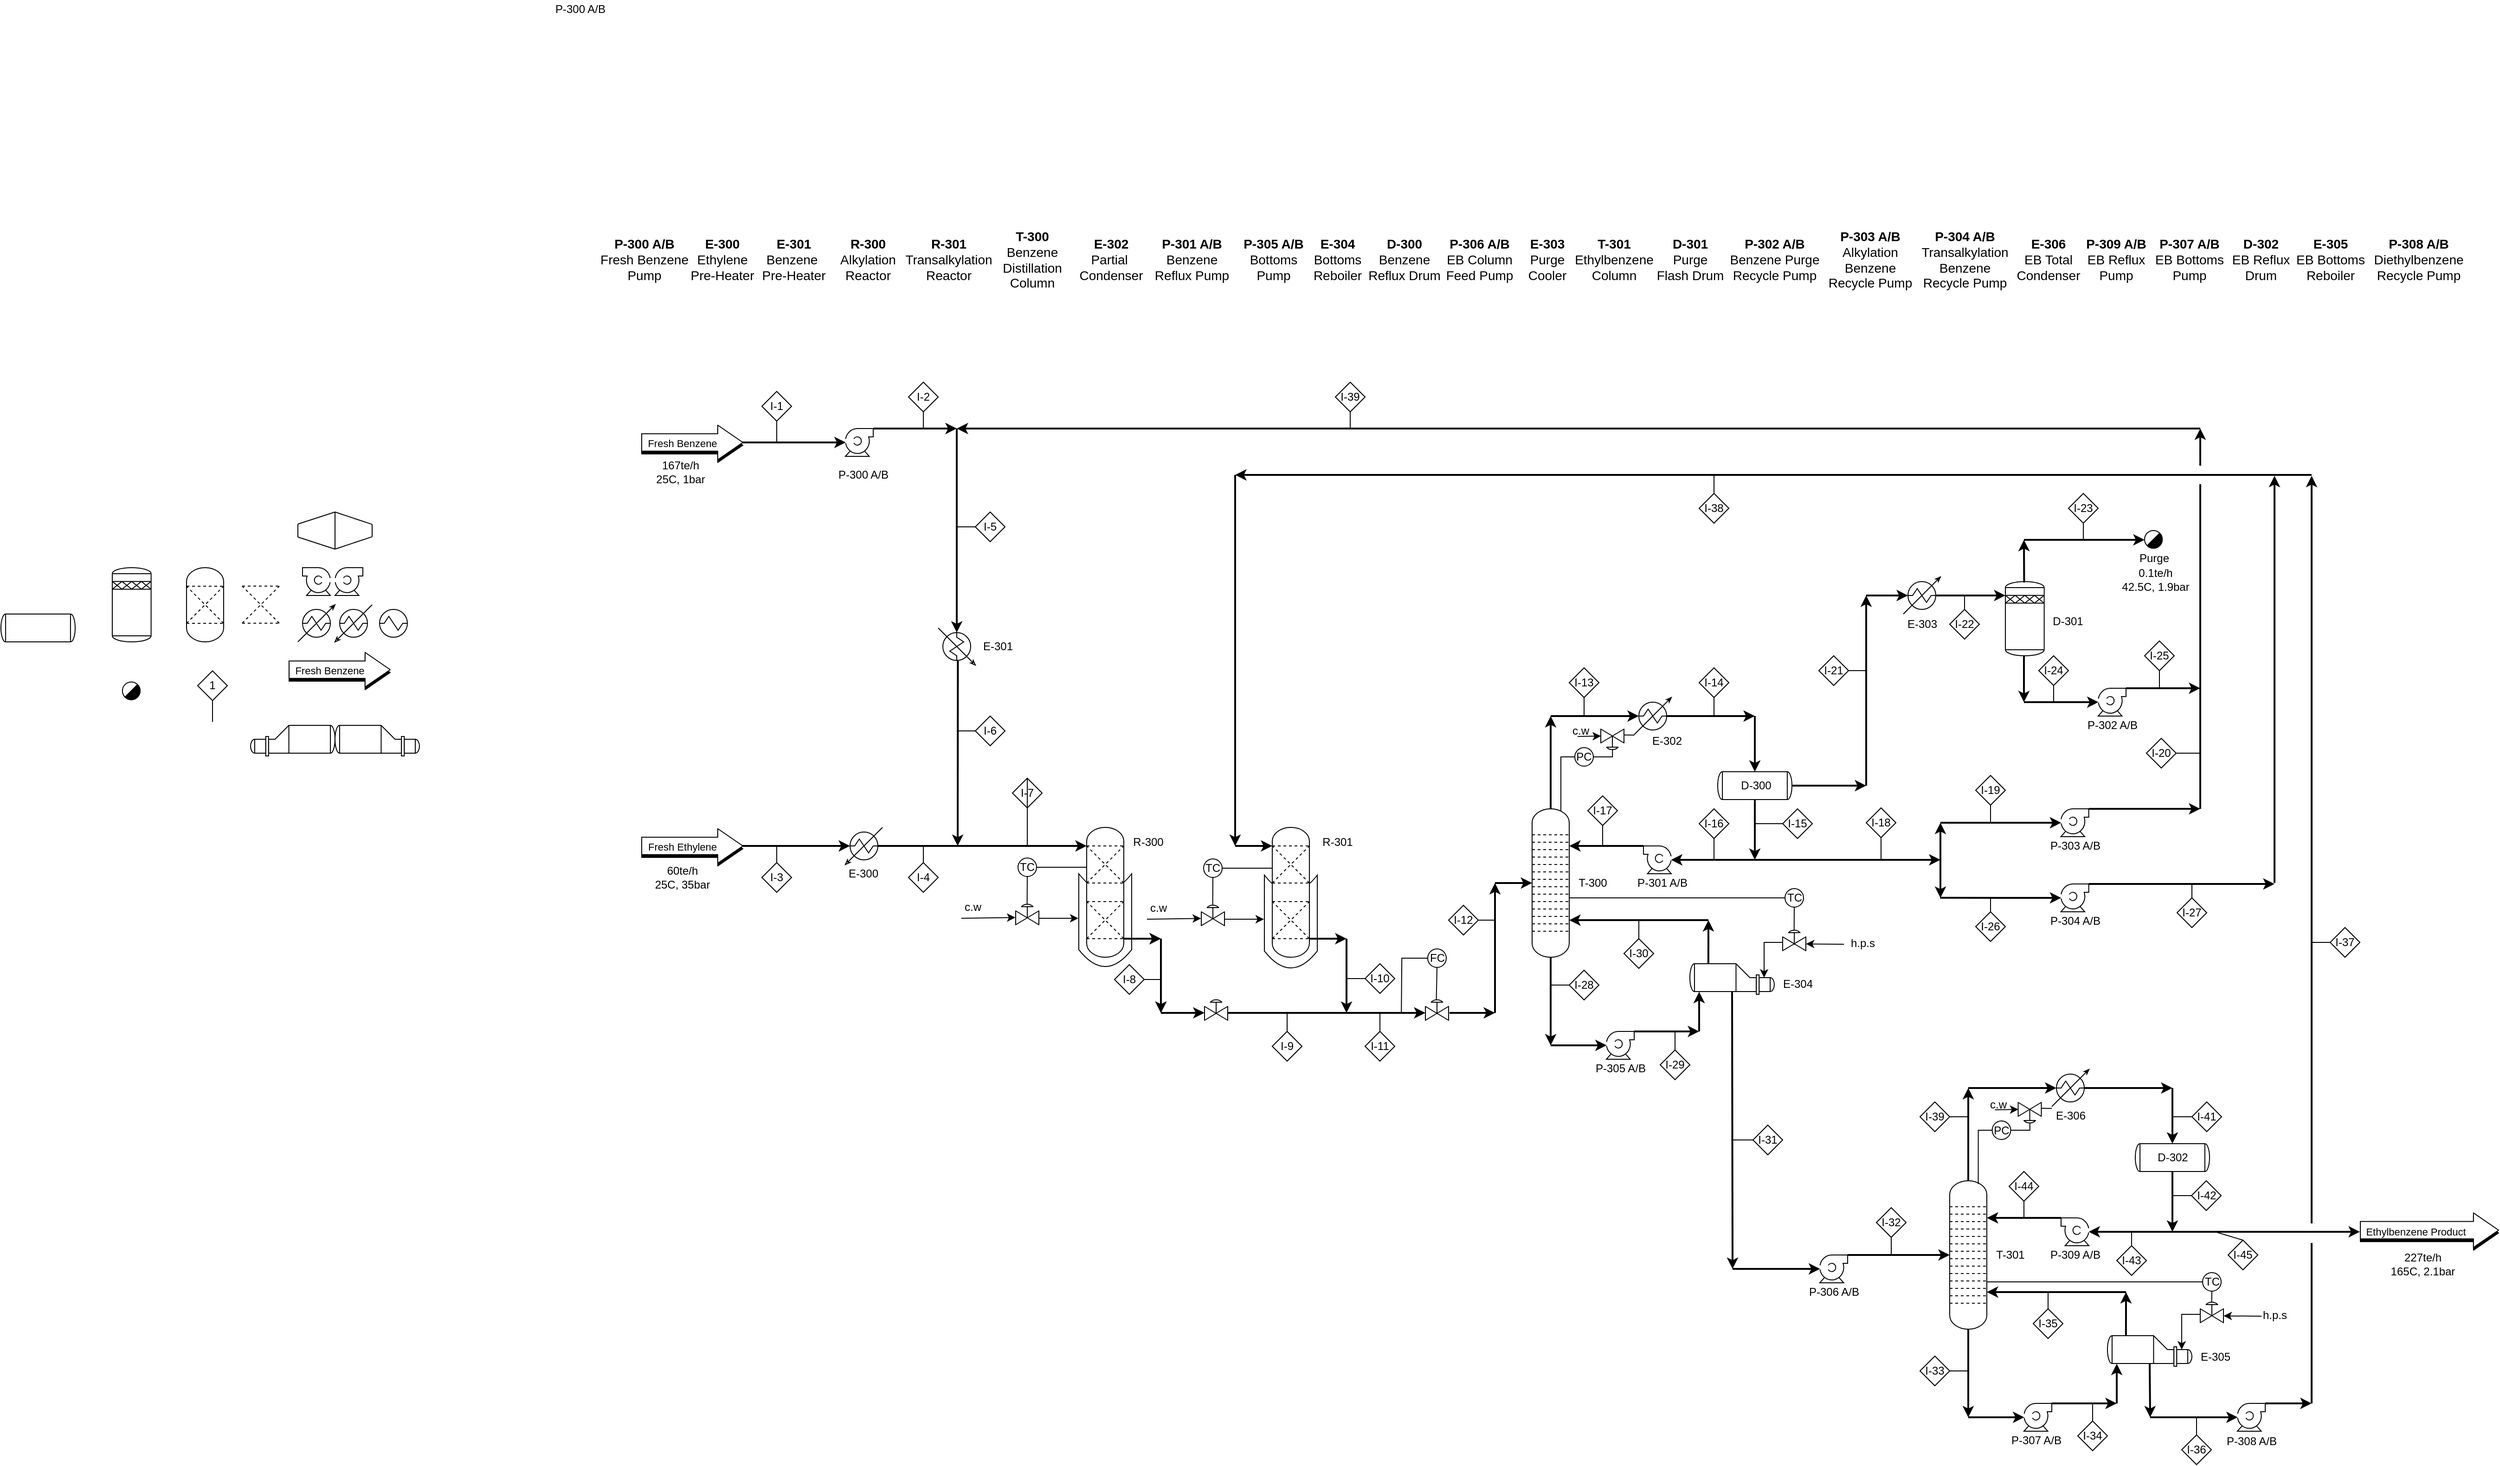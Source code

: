 <mxfile version="14.4.4" type="device"><diagram id="yvkweFGBsUxQ8cMkEkZC" name="Page-1"><mxGraphModel dx="1872" dy="1946" grid="0" gridSize="10" guides="1" tooltips="1" connect="1" arrows="1" fold="1" page="0" pageScale="1" pageWidth="827" pageHeight="1169" background="none" math="0" shadow="0"><root><mxCell id="0"/><mxCell id="1" parent="0"/><mxCell id="2iDQf0NsEqkNCJssZy96-3" value="" style="shape=dataStorage;whiteSpace=wrap;html=1;fixedSize=1;rotation=-90;size=18.201;" vertex="1" parent="1"><mxGeometry x="650" y="413" width="100" height="57" as="geometry"/></mxCell><mxCell id="2iDQf0NsEqkNCJssZy96-1" value="" style="shape=dataStorage;whiteSpace=wrap;html=1;fixedSize=1;rotation=-90;size=18.201;" vertex="1" parent="1"><mxGeometry x="450" y="411.5" width="100" height="57" as="geometry"/></mxCell><mxCell id="7zo4paSZqbN43GIhpAvP-13" value="" style="shape=flexArrow;endArrow=classic;html=1;width=18.837;endSize=8.691;endWidth=17.388;fillColor=#000000;" parent="1" edge="1"><mxGeometry width="50" height="50" relative="1" as="geometry"><mxPoint y="-72" as="sourcePoint"/><mxPoint x="110" y="-72" as="targetPoint"/></mxGeometry></mxCell><mxCell id="7zo4paSZqbN43GIhpAvP-4" value="" style="shape=mxgraph.pid.heat_exchangers.heater;html=1;pointerEvents=1;align=center;verticalLabelPosition=bottom;verticalAlign=top;dashed=0;" parent="1" vertex="1"><mxGeometry x="220" y="340" width="40" height="40" as="geometry"/></mxCell><mxCell id="7zo4paSZqbN43GIhpAvP-21" value="" style="shape=flexArrow;endArrow=classic;html=1;width=18.837;endSize=8.691;endWidth=17.388;fillColor=#000000;" parent="1" edge="1"><mxGeometry width="50" height="50" relative="1" as="geometry"><mxPoint y="363" as="sourcePoint"/><mxPoint x="110" y="363" as="targetPoint"/></mxGeometry></mxCell><mxCell id="7zo4paSZqbN43GIhpAvP-24" value="" style="endArrow=classic;html=1;fillColor=#000000;entryX=0.124;entryY=0.5;entryDx=0;entryDy=0;entryPerimeter=0;strokeWidth=2;" parent="1" target="7zo4paSZqbN43GIhpAvP-4" edge="1"><mxGeometry width="50" height="50" relative="1" as="geometry"><mxPoint x="100" y="360" as="sourcePoint"/><mxPoint x="100" y="310" as="targetPoint"/></mxGeometry></mxCell><mxCell id="7zo4paSZqbN43GIhpAvP-22" value="" style="shape=flexArrow;endArrow=classic;html=1;fillColor=#ffffff;width=18.837;endSize=8.691;endWidth=17.388;" parent="1" edge="1"><mxGeometry width="50" height="50" relative="1" as="geometry"><mxPoint y="360" as="sourcePoint"/><mxPoint x="110" y="360" as="targetPoint"/></mxGeometry></mxCell><mxCell id="7zo4paSZqbN43GIhpAvP-23" value="Fresh Ethylene" style="edgeLabel;html=1;align=center;verticalAlign=middle;resizable=0;points=[];" parent="7zo4paSZqbN43GIhpAvP-22" vertex="1" connectable="0"><mxGeometry x="-0.197" y="-1" relative="1" as="geometry"><mxPoint as="offset"/></mxGeometry></mxCell><mxCell id="7zo4paSZqbN43GIhpAvP-27" value="" style="shape=mxgraph.pid.pumps.centrifugal_pump_1;html=1;pointerEvents=1;align=center;verticalLabelPosition=bottom;verticalAlign=top;dashed=0;" parent="1" vertex="1"><mxGeometry x="220" y="-90" width="30" height="30" as="geometry"/></mxCell><mxCell id="7zo4paSZqbN43GIhpAvP-28" value="" style="endArrow=classic;html=1;fillColor=#000000;entryX=0.01;entryY=0.5;entryDx=0;entryDy=0;entryPerimeter=0;strokeWidth=2;" parent="1" target="7zo4paSZqbN43GIhpAvP-27" edge="1"><mxGeometry width="50" height="50" relative="1" as="geometry"><mxPoint x="100" y="-75" as="sourcePoint"/><mxPoint x="235.58" y="59" as="targetPoint"/></mxGeometry></mxCell><mxCell id="7zo4paSZqbN43GIhpAvP-11" value="" style="shape=flexArrow;endArrow=classic;html=1;fillColor=#ffffff;width=18.837;endSize=8.691;endWidth=17.388;" parent="1" edge="1"><mxGeometry width="50" height="50" relative="1" as="geometry"><mxPoint y="-75" as="sourcePoint"/><mxPoint x="110" y="-75" as="targetPoint"/></mxGeometry></mxCell><mxCell id="7zo4paSZqbN43GIhpAvP-12" value="Fresh Benzene" style="edgeLabel;html=1;align=center;verticalAlign=middle;resizable=0;points=[];" parent="7zo4paSZqbN43GIhpAvP-11" vertex="1" connectable="0"><mxGeometry x="-0.197" y="-1" relative="1" as="geometry"><mxPoint as="offset"/></mxGeometry></mxCell><mxCell id="7zo4paSZqbN43GIhpAvP-29" value="I-1" style="rhombus;whiteSpace=wrap;html=1;" parent="1" vertex="1"><mxGeometry x="130" y="-130" width="32" height="32" as="geometry"/></mxCell><mxCell id="7zo4paSZqbN43GIhpAvP-30" value="" style="verticalLabelPosition=bottom;outlineConnect=0;align=center;dashed=0;html=1;verticalAlign=top;shape=mxgraph.pid2misc.column;columnType=common" parent="1" vertex="1"><mxGeometry x="480" y="340" width="40" height="140" as="geometry"/></mxCell><mxCell id="7zo4paSZqbN43GIhpAvP-32" value="" style="endArrow=none;dashed=1;html=1;fillColor=#000000;strokeWidth=1;" parent="1" edge="1"><mxGeometry width="50" height="50" relative="1" as="geometry"><mxPoint x="480" y="400" as="sourcePoint"/><mxPoint x="520" y="360" as="targetPoint"/></mxGeometry></mxCell><mxCell id="7zo4paSZqbN43GIhpAvP-33" value="" style="endArrow=none;dashed=1;html=1;fillColor=#000000;strokeWidth=1;" parent="1" edge="1"><mxGeometry width="50" height="50" relative="1" as="geometry"><mxPoint x="520" y="400" as="sourcePoint"/><mxPoint x="480" y="360" as="targetPoint"/></mxGeometry></mxCell><mxCell id="7zo4paSZqbN43GIhpAvP-34" value="" style="endArrow=none;dashed=1;html=1;strokeWidth=1;fillColor=#000000;" parent="1" edge="1"><mxGeometry width="50" height="50" relative="1" as="geometry"><mxPoint x="480" y="400" as="sourcePoint"/><mxPoint x="520" y="400" as="targetPoint"/></mxGeometry></mxCell><mxCell id="7zo4paSZqbN43GIhpAvP-35" value="" style="endArrow=none;dashed=1;html=1;strokeWidth=1;fillColor=#000000;" parent="1" edge="1"><mxGeometry width="50" height="50" relative="1" as="geometry"><mxPoint x="480" y="360" as="sourcePoint"/><mxPoint x="520" y="360" as="targetPoint"/></mxGeometry></mxCell><mxCell id="7zo4paSZqbN43GIhpAvP-53" value="" style="group" parent="1" vertex="1" connectable="0"><mxGeometry x="480" y="420" width="40" height="40" as="geometry"/></mxCell><mxCell id="7zo4paSZqbN43GIhpAvP-49" value="" style="endArrow=none;dashed=1;html=1;fillColor=#000000;strokeWidth=1;" parent="7zo4paSZqbN43GIhpAvP-53" edge="1"><mxGeometry width="50" height="50" relative="1" as="geometry"><mxPoint y="40" as="sourcePoint"/><mxPoint x="40" as="targetPoint"/></mxGeometry></mxCell><mxCell id="7zo4paSZqbN43GIhpAvP-50" value="" style="endArrow=none;dashed=1;html=1;fillColor=#000000;strokeWidth=1;" parent="7zo4paSZqbN43GIhpAvP-53" edge="1"><mxGeometry width="50" height="50" relative="1" as="geometry"><mxPoint x="40" y="40" as="sourcePoint"/><mxPoint as="targetPoint"/></mxGeometry></mxCell><mxCell id="7zo4paSZqbN43GIhpAvP-51" value="" style="endArrow=none;dashed=1;html=1;strokeWidth=1;fillColor=#000000;" parent="7zo4paSZqbN43GIhpAvP-53" edge="1"><mxGeometry width="50" height="50" relative="1" as="geometry"><mxPoint y="40" as="sourcePoint"/><mxPoint x="40" y="40" as="targetPoint"/></mxGeometry></mxCell><mxCell id="7zo4paSZqbN43GIhpAvP-52" value="" style="endArrow=none;dashed=1;html=1;strokeWidth=1;fillColor=#000000;" parent="7zo4paSZqbN43GIhpAvP-53" edge="1"><mxGeometry width="50" height="50" relative="1" as="geometry"><mxPoint as="sourcePoint"/><mxPoint x="40" as="targetPoint"/></mxGeometry></mxCell><mxCell id="7zo4paSZqbN43GIhpAvP-55" value="" style="endArrow=classic;html=1;strokeWidth=2;fillColor=#000000;exitX=0.876;exitY=0.5;exitDx=0;exitDy=0;exitPerimeter=0;entryX=0;entryY=0.143;entryDx=0;entryDy=0;entryPerimeter=0;" parent="1" source="7zo4paSZqbN43GIhpAvP-4" target="7zo4paSZqbN43GIhpAvP-30" edge="1"><mxGeometry width="50" height="50" relative="1" as="geometry"><mxPoint x="420" y="320" as="sourcePoint"/><mxPoint x="374" y="360" as="targetPoint"/></mxGeometry></mxCell><mxCell id="7zo4paSZqbN43GIhpAvP-56" value="" style="endArrow=classic;html=1;strokeWidth=2;fillColor=#000000;" parent="1" edge="1"><mxGeometry width="50" height="50" relative="1" as="geometry"><mxPoint x="1680" y="-90" as="sourcePoint"/><mxPoint x="340" y="-90" as="targetPoint"/></mxGeometry></mxCell><mxCell id="7zo4paSZqbN43GIhpAvP-57" value="" style="shape=mxgraph.pid.heat_exchangers.heater;html=1;pointerEvents=1;align=center;verticalLabelPosition=bottom;verticalAlign=top;dashed=0;rotation=-90;" parent="1" vertex="1"><mxGeometry x="320" y="125.0" width="40" height="40" as="geometry"/></mxCell><mxCell id="7zo4paSZqbN43GIhpAvP-58" value="" style="endArrow=classic;html=1;strokeWidth=2;fillColor=#000000;entryX=0.876;entryY=0.5;entryDx=0;entryDy=0;entryPerimeter=0;" parent="1" target="7zo4paSZqbN43GIhpAvP-57" edge="1"><mxGeometry width="50" height="50" relative="1" as="geometry"><mxPoint x="340" y="-90" as="sourcePoint"/><mxPoint x="340" y="-15.04" as="targetPoint"/></mxGeometry></mxCell><mxCell id="7zo4paSZqbN43GIhpAvP-59" value="" style="endArrow=classic;html=1;strokeWidth=2;fillColor=#000000;exitX=0.115;exitY=0.53;exitDx=0;exitDy=0;exitPerimeter=0;" parent="1" source="7zo4paSZqbN43GIhpAvP-57" edge="1"><mxGeometry width="50" height="50" relative="1" as="geometry"><mxPoint x="350" y="180" as="sourcePoint"/><mxPoint x="341" y="360" as="targetPoint"/></mxGeometry></mxCell><mxCell id="7zo4paSZqbN43GIhpAvP-70" value="E-300" style="text;html=1;align=center;verticalAlign=middle;resizable=0;points=[];autosize=1;" parent="1" vertex="1"><mxGeometry x="214" y="380" width="50" height="20" as="geometry"/></mxCell><mxCell id="7zo4paSZqbN43GIhpAvP-71" value="P-300 A/B" style="text;html=1;align=center;verticalAlign=middle;resizable=0;points=[];autosize=1;" parent="1" vertex="1"><mxGeometry x="204" y="-50" width="70" height="20" as="geometry"/></mxCell><mxCell id="7zo4paSZqbN43GIhpAvP-72" value="E-301" style="text;html=1;align=center;verticalAlign=middle;resizable=0;points=[];autosize=1;" parent="1" vertex="1"><mxGeometry x="359" y="135" width="50" height="20" as="geometry"/></mxCell><mxCell id="7zo4paSZqbN43GIhpAvP-73" value="" style="endArrow=classic;html=1;strokeWidth=2;fillColor=#000000;" parent="1" edge="1"><mxGeometry width="50" height="50" relative="1" as="geometry"><mxPoint x="520" y="460" as="sourcePoint"/><mxPoint x="560" y="460" as="targetPoint"/></mxGeometry></mxCell><mxCell id="7zo4paSZqbN43GIhpAvP-74" value="R-300" style="text;html=1;align=center;verticalAlign=middle;resizable=0;points=[];autosize=1;" parent="1" vertex="1"><mxGeometry x="521" y="346" width="50" height="20" as="geometry"/></mxCell><mxCell id="7zo4paSZqbN43GIhpAvP-76" value="" style="endArrow=classic;html=1;strokeWidth=2;fillColor=#000000;entryX=-0.003;entryY=0.677;entryDx=0;entryDy=0;entryPerimeter=0;" parent="1" target="_X0CzpGAFyMtnNz066Z8-1" edge="1"><mxGeometry width="50" height="50" relative="1" as="geometry"><mxPoint x="560" y="540" as="sourcePoint"/><mxPoint x="600" y="540" as="targetPoint"/></mxGeometry></mxCell><mxCell id="7zo4paSZqbN43GIhpAvP-78" value="" style="verticalLabelPosition=bottom;outlineConnect=0;align=center;dashed=0;html=1;verticalAlign=top;shape=mxgraph.pid2misc.column;columnType=common" parent="1" vertex="1"><mxGeometry x="680" y="340" width="40" height="140" as="geometry"/></mxCell><mxCell id="7zo4paSZqbN43GIhpAvP-79" value="" style="endArrow=none;dashed=1;html=1;fillColor=#000000;strokeWidth=1;" parent="1" edge="1"><mxGeometry width="50" height="50" relative="1" as="geometry"><mxPoint x="680" y="400" as="sourcePoint"/><mxPoint x="720" y="360.0" as="targetPoint"/></mxGeometry></mxCell><mxCell id="7zo4paSZqbN43GIhpAvP-80" value="" style="endArrow=none;dashed=1;html=1;fillColor=#000000;strokeWidth=1;" parent="1" edge="1"><mxGeometry width="50" height="50" relative="1" as="geometry"><mxPoint x="720" y="400" as="sourcePoint"/><mxPoint x="680" y="360.0" as="targetPoint"/></mxGeometry></mxCell><mxCell id="7zo4paSZqbN43GIhpAvP-81" value="" style="endArrow=none;dashed=1;html=1;strokeWidth=1;fillColor=#000000;" parent="1" edge="1"><mxGeometry width="50" height="50" relative="1" as="geometry"><mxPoint x="680" y="400" as="sourcePoint"/><mxPoint x="720" y="400" as="targetPoint"/></mxGeometry></mxCell><mxCell id="7zo4paSZqbN43GIhpAvP-82" value="" style="endArrow=none;dashed=1;html=1;strokeWidth=1;fillColor=#000000;" parent="1" edge="1"><mxGeometry width="50" height="50" relative="1" as="geometry"><mxPoint x="680" y="360.0" as="sourcePoint"/><mxPoint x="720" y="360.0" as="targetPoint"/></mxGeometry></mxCell><mxCell id="7zo4paSZqbN43GIhpAvP-83" value="" style="group" parent="1" vertex="1" connectable="0"><mxGeometry x="680" y="420" width="40" height="40" as="geometry"/></mxCell><mxCell id="7zo4paSZqbN43GIhpAvP-84" value="" style="endArrow=none;dashed=1;html=1;fillColor=#000000;strokeWidth=1;" parent="7zo4paSZqbN43GIhpAvP-83" edge="1"><mxGeometry width="50" height="50" relative="1" as="geometry"><mxPoint y="40" as="sourcePoint"/><mxPoint x="40" as="targetPoint"/></mxGeometry></mxCell><mxCell id="7zo4paSZqbN43GIhpAvP-85" value="" style="endArrow=none;dashed=1;html=1;fillColor=#000000;strokeWidth=1;" parent="7zo4paSZqbN43GIhpAvP-83" edge="1"><mxGeometry width="50" height="50" relative="1" as="geometry"><mxPoint x="40" y="40" as="sourcePoint"/><mxPoint as="targetPoint"/></mxGeometry></mxCell><mxCell id="7zo4paSZqbN43GIhpAvP-86" value="" style="endArrow=none;dashed=1;html=1;strokeWidth=1;fillColor=#000000;" parent="7zo4paSZqbN43GIhpAvP-83" edge="1"><mxGeometry width="50" height="50" relative="1" as="geometry"><mxPoint y="40" as="sourcePoint"/><mxPoint x="40" y="40" as="targetPoint"/></mxGeometry></mxCell><mxCell id="7zo4paSZqbN43GIhpAvP-87" value="" style="endArrow=none;dashed=1;html=1;strokeWidth=1;fillColor=#000000;" parent="7zo4paSZqbN43GIhpAvP-83" edge="1"><mxGeometry width="50" height="50" relative="1" as="geometry"><mxPoint as="sourcePoint"/><mxPoint x="40" as="targetPoint"/></mxGeometry></mxCell><mxCell id="7zo4paSZqbN43GIhpAvP-88" value="R-301" style="text;html=1;align=center;verticalAlign=middle;resizable=0;points=[];autosize=1;" parent="1" vertex="1"><mxGeometry x="725" y="346" width="50" height="20" as="geometry"/></mxCell><mxCell id="7zo4paSZqbN43GIhpAvP-89" value="" style="endArrow=classic;html=1;strokeWidth=2;fillColor=#000000;" parent="1" edge="1"><mxGeometry width="50" height="50" relative="1" as="geometry"><mxPoint x="560" y="460" as="sourcePoint"/><mxPoint x="560" y="540" as="targetPoint"/></mxGeometry></mxCell><mxCell id="7zo4paSZqbN43GIhpAvP-101" value="" style="verticalLabelPosition=bottom;outlineConnect=0;align=center;dashed=0;html=1;verticalAlign=top;shape=mxgraph.pid2misc.column;columnType=tray" parent="1" vertex="1"><mxGeometry x="960" y="320" width="40" height="160" as="geometry"/></mxCell><mxCell id="7zo4paSZqbN43GIhpAvP-104" value="" style="endArrow=classic;html=1;strokeWidth=2;fillColor=#000000;exitX=1.04;exitY=0.68;exitDx=0;exitDy=0;exitPerimeter=0;" parent="1" source="_X0CzpGAFyMtnNz066Z8-2" edge="1"><mxGeometry width="50" height="50" relative="1" as="geometry"><mxPoint x="880" y="540" as="sourcePoint"/><mxPoint x="920" y="540" as="targetPoint"/></mxGeometry></mxCell><mxCell id="7zo4paSZqbN43GIhpAvP-105" value="" style="endArrow=classic;html=1;strokeWidth=2;fillColor=#000000;" parent="1" edge="1"><mxGeometry width="50" height="50" relative="1" as="geometry"><mxPoint x="920" y="540" as="sourcePoint"/><mxPoint x="920" y="400" as="targetPoint"/></mxGeometry></mxCell><mxCell id="7zo4paSZqbN43GIhpAvP-106" value="" style="endArrow=classic;html=1;strokeWidth=2;fillColor=#000000;" parent="1" target="7zo4paSZqbN43GIhpAvP-101" edge="1"><mxGeometry width="50" height="50" relative="1" as="geometry"><mxPoint x="920" y="400" as="sourcePoint"/><mxPoint x="940" y="400" as="targetPoint"/></mxGeometry></mxCell><mxCell id="7zo4paSZqbN43GIhpAvP-107" value="" style="endArrow=none;html=1;strokeWidth=1;fillColor=#000000;entryX=0.5;entryY=1;entryDx=0;entryDy=0;" parent="1" target="7zo4paSZqbN43GIhpAvP-29" edge="1"><mxGeometry width="50" height="50" relative="1" as="geometry"><mxPoint x="146" y="-75" as="sourcePoint"/><mxPoint y="-135" as="targetPoint"/></mxGeometry></mxCell><mxCell id="7zo4paSZqbN43GIhpAvP-108" value="I-2" style="rhombus;whiteSpace=wrap;html=1;" parent="1" vertex="1"><mxGeometry x="288" y="-140" width="32" height="32" as="geometry"/></mxCell><mxCell id="7zo4paSZqbN43GIhpAvP-109" value="" style="endArrow=none;html=1;strokeWidth=1;fillColor=#000000;entryX=0.5;entryY=1;entryDx=0;entryDy=0;" parent="1" target="7zo4paSZqbN43GIhpAvP-108" edge="1"><mxGeometry width="50" height="50" relative="1" as="geometry"><mxPoint x="304" y="-90" as="sourcePoint"/><mxPoint x="158" y="-150" as="targetPoint"/></mxGeometry></mxCell><mxCell id="7zo4paSZqbN43GIhpAvP-110" value="I-5" style="rhombus;whiteSpace=wrap;html=1;" parent="1" vertex="1"><mxGeometry x="360" width="32" height="32" as="geometry"/></mxCell><mxCell id="7zo4paSZqbN43GIhpAvP-111" value="" style="endArrow=none;html=1;strokeWidth=1;fillColor=#000000;entryX=0;entryY=0.5;entryDx=0;entryDy=0;" parent="1" target="7zo4paSZqbN43GIhpAvP-110" edge="1"><mxGeometry width="50" height="50" relative="1" as="geometry"><mxPoint x="340" y="16" as="sourcePoint"/><mxPoint x="239" y="-4" as="targetPoint"/></mxGeometry></mxCell><mxCell id="7zo4paSZqbN43GIhpAvP-112" value="I-6" style="rhombus;whiteSpace=wrap;html=1;" parent="1" vertex="1"><mxGeometry x="360" y="220" width="32" height="32" as="geometry"/></mxCell><mxCell id="7zo4paSZqbN43GIhpAvP-113" value="" style="endArrow=none;html=1;strokeWidth=1;fillColor=#000000;entryX=0;entryY=0.5;entryDx=0;entryDy=0;" parent="1" target="7zo4paSZqbN43GIhpAvP-112" edge="1"><mxGeometry width="50" height="50" relative="1" as="geometry"><mxPoint x="340" y="236" as="sourcePoint"/><mxPoint x="239" y="216" as="targetPoint"/></mxGeometry></mxCell><mxCell id="7zo4paSZqbN43GIhpAvP-114" value="I-3" style="rhombus;whiteSpace=wrap;html=1;" parent="1" vertex="1"><mxGeometry x="130" y="378" width="32" height="32" as="geometry"/></mxCell><mxCell id="7zo4paSZqbN43GIhpAvP-115" value="" style="endArrow=none;html=1;strokeWidth=1;fillColor=#000000;entryX=0.5;entryY=0;entryDx=0;entryDy=0;" parent="1" target="7zo4paSZqbN43GIhpAvP-114" edge="1"><mxGeometry width="50" height="50" relative="1" as="geometry"><mxPoint x="146" y="360.0" as="sourcePoint"/><mxPoint x="146" y="380" as="targetPoint"/></mxGeometry></mxCell><mxCell id="7zo4paSZqbN43GIhpAvP-116" value="I-4" style="rhombus;whiteSpace=wrap;html=1;" parent="1" vertex="1"><mxGeometry x="288" y="378" width="32" height="32" as="geometry"/></mxCell><mxCell id="7zo4paSZqbN43GIhpAvP-117" value="" style="endArrow=none;html=1;strokeWidth=1;fillColor=#000000;entryX=0.5;entryY=0;entryDx=0;entryDy=0;" parent="1" target="7zo4paSZqbN43GIhpAvP-116" edge="1"><mxGeometry width="50" height="50" relative="1" as="geometry"><mxPoint x="304" y="360" as="sourcePoint"/><mxPoint x="304" y="380" as="targetPoint"/></mxGeometry></mxCell><mxCell id="7zo4paSZqbN43GIhpAvP-119" value="I-7" style="rhombus;whiteSpace=wrap;html=1;" parent="1" vertex="1"><mxGeometry x="400" y="287" width="32" height="32" as="geometry"/></mxCell><mxCell id="7zo4paSZqbN43GIhpAvP-120" value="" style="endArrow=none;html=1;strokeWidth=1;fillColor=#000000;entryX=0.5;entryY=0;entryDx=0;entryDy=0;" parent="1" target="7zo4paSZqbN43GIhpAvP-119" edge="1"><mxGeometry width="50" height="50" relative="1" as="geometry"><mxPoint x="416" y="360" as="sourcePoint"/><mxPoint x="416" y="380" as="targetPoint"/></mxGeometry></mxCell><mxCell id="7zo4paSZqbN43GIhpAvP-129" value="" style="endArrow=classic;html=1;strokeWidth=2;fillColor=#000000;" parent="1" edge="1"><mxGeometry width="50" height="50" relative="1" as="geometry"><mxPoint x="520" y="460" as="sourcePoint"/><mxPoint x="560" y="460" as="targetPoint"/></mxGeometry></mxCell><mxCell id="7zo4paSZqbN43GIhpAvP-130" value="" style="endArrow=classic;html=1;strokeWidth=2;fillColor=#000000;exitX=1;exitY=0.68;exitDx=0;exitDy=0;exitPerimeter=0;entryX=0;entryY=0.68;entryDx=0;entryDy=0;entryPerimeter=0;" parent="1" source="_X0CzpGAFyMtnNz066Z8-1" target="_X0CzpGAFyMtnNz066Z8-2" edge="1"><mxGeometry width="50" height="50" relative="1" as="geometry"><mxPoint x="640" y="540" as="sourcePoint"/><mxPoint x="840" y="540" as="targetPoint"/></mxGeometry></mxCell><mxCell id="7zo4paSZqbN43GIhpAvP-131" value="" style="endArrow=classic;html=1;strokeWidth=2;fillColor=#000000;" parent="1" edge="1"><mxGeometry width="50" height="50" relative="1" as="geometry"><mxPoint x="560" y="460" as="sourcePoint"/><mxPoint x="560" y="540" as="targetPoint"/></mxGeometry></mxCell><mxCell id="7zo4paSZqbN43GIhpAvP-132" value="I-8" style="rhombus;whiteSpace=wrap;html=1;" parent="1" vertex="1"><mxGeometry x="510" y="488" width="32" height="32" as="geometry"/></mxCell><mxCell id="7zo4paSZqbN43GIhpAvP-133" value="" style="endArrow=none;html=1;strokeWidth=1;fillColor=#000000;entryX=1;entryY=0.5;entryDx=0;entryDy=0;" parent="1" target="7zo4paSZqbN43GIhpAvP-132" edge="1"><mxGeometry width="50" height="50" relative="1" as="geometry"><mxPoint x="560" y="504" as="sourcePoint"/><mxPoint x="516" y="484" as="targetPoint"/></mxGeometry></mxCell><mxCell id="7zo4paSZqbN43GIhpAvP-134" value="I-10" style="rhombus;whiteSpace=wrap;html=1;" parent="1" vertex="1"><mxGeometry x="780" y="487" width="32" height="32" as="geometry"/></mxCell><mxCell id="7zo4paSZqbN43GIhpAvP-135" value="" style="endArrow=none;html=1;strokeWidth=1;fillColor=#000000;entryX=0;entryY=0.5;entryDx=0;entryDy=0;" parent="1" target="7zo4paSZqbN43GIhpAvP-134" edge="1"><mxGeometry width="50" height="50" relative="1" as="geometry"><mxPoint x="760" y="503" as="sourcePoint"/><mxPoint x="770" y="504" as="targetPoint"/></mxGeometry></mxCell><mxCell id="7zo4paSZqbN43GIhpAvP-139" value="I-12" style="rhombus;whiteSpace=wrap;html=1;" parent="1" vertex="1"><mxGeometry x="870" y="424" width="32" height="32" as="geometry"/></mxCell><mxCell id="7zo4paSZqbN43GIhpAvP-140" value="" style="endArrow=none;html=1;strokeWidth=1;fillColor=#000000;entryX=1;entryY=0.5;entryDx=0;entryDy=0;" parent="1" target="7zo4paSZqbN43GIhpAvP-139" edge="1"><mxGeometry width="50" height="50" relative="1" as="geometry"><mxPoint x="920" y="440" as="sourcePoint"/><mxPoint x="876" y="420" as="targetPoint"/></mxGeometry></mxCell><mxCell id="7zo4paSZqbN43GIhpAvP-141" value="T-300" style="text;html=1;align=center;verticalAlign=middle;resizable=0;points=[];autosize=1;" parent="1" vertex="1"><mxGeometry x="1000" y="390" width="50" height="20" as="geometry"/></mxCell><mxCell id="7zo4paSZqbN43GIhpAvP-142" value="" style="endArrow=classic;html=1;strokeWidth=2;fillColor=#000000;" parent="1" source="7zo4paSZqbN43GIhpAvP-101" edge="1"><mxGeometry width="50" height="50" relative="1" as="geometry"><mxPoint x="960" y="539.83" as="sourcePoint"/><mxPoint x="980" y="575" as="targetPoint"/></mxGeometry></mxCell><mxCell id="7zo4paSZqbN43GIhpAvP-151" value="" style="endArrow=classic;html=1;strokeWidth=2;fillColor=#000000;" parent="1" edge="1"><mxGeometry width="50" height="50" relative="1" as="geometry"><mxPoint x="760" y="460" as="sourcePoint"/><mxPoint x="760" y="540" as="targetPoint"/></mxGeometry></mxCell><mxCell id="7zo4paSZqbN43GIhpAvP-154" value="I-9" style="rhombus;whiteSpace=wrap;html=1;" parent="1" vertex="1"><mxGeometry x="680" y="560" width="32" height="32" as="geometry"/></mxCell><mxCell id="7zo4paSZqbN43GIhpAvP-155" value="" style="endArrow=none;html=1;strokeWidth=1;fillColor=#000000;entryX=0.5;entryY=0;entryDx=0;entryDy=0;" parent="1" target="7zo4paSZqbN43GIhpAvP-154" edge="1"><mxGeometry width="50" height="50" relative="1" as="geometry"><mxPoint x="696" y="540" as="sourcePoint"/><mxPoint x="696" y="565" as="targetPoint"/></mxGeometry></mxCell><mxCell id="7zo4paSZqbN43GIhpAvP-156" value="I-11" style="rhombus;whiteSpace=wrap;html=1;" parent="1" vertex="1"><mxGeometry x="780" y="560" width="32" height="32" as="geometry"/></mxCell><mxCell id="7zo4paSZqbN43GIhpAvP-157" value="" style="endArrow=none;html=1;strokeWidth=1;fillColor=#000000;entryX=0.5;entryY=0;entryDx=0;entryDy=0;" parent="1" target="7zo4paSZqbN43GIhpAvP-156" edge="1"><mxGeometry width="50" height="50" relative="1" as="geometry"><mxPoint x="796" y="540" as="sourcePoint"/><mxPoint x="796" y="565" as="targetPoint"/></mxGeometry></mxCell><mxCell id="7zo4paSZqbN43GIhpAvP-158" value="" style="endArrow=classic;html=1;strokeWidth=2;fillColor=#000000;exitX=1;exitY=0;exitDx=0;exitDy=0;exitPerimeter=0;" parent="1" source="7zo4paSZqbN43GIhpAvP-27" edge="1"><mxGeometry width="50" height="50" relative="1" as="geometry"><mxPoint x="260" y="-90" as="sourcePoint"/><mxPoint x="340" y="-90" as="targetPoint"/></mxGeometry></mxCell><mxCell id="7zo4paSZqbN43GIhpAvP-159" value="I-39" style="rhombus;whiteSpace=wrap;html=1;" parent="1" vertex="1"><mxGeometry x="748" y="-140" width="32" height="32" as="geometry"/></mxCell><mxCell id="7zo4paSZqbN43GIhpAvP-160" value="" style="endArrow=none;html=1;strokeWidth=1;fillColor=#000000;entryX=0.5;entryY=1;entryDx=0;entryDy=0;" parent="1" target="7zo4paSZqbN43GIhpAvP-159" edge="1"><mxGeometry width="50" height="50" relative="1" as="geometry"><mxPoint x="764" y="-90" as="sourcePoint"/><mxPoint x="618" y="-150" as="targetPoint"/></mxGeometry></mxCell><mxCell id="7zo4paSZqbN43GIhpAvP-161" value="" style="shape=mxgraph.pid.heat_exchangers.reboiler;html=1;pointerEvents=1;align=center;verticalLabelPosition=bottom;verticalAlign=top;dashed=0;flipH=1;" parent="1" vertex="1"><mxGeometry x="1130" y="487.0" width="91" height="33" as="geometry"/></mxCell><mxCell id="7zo4paSZqbN43GIhpAvP-163" value="" style="endArrow=classic;html=1;strokeWidth=2;fillColor=#000000;exitX=1;exitY=0;exitDx=0;exitDy=0;exitPerimeter=0;" parent="1" source="7zo4paSZqbN43GIhpAvP-192" edge="1"><mxGeometry width="50" height="50" relative="1" as="geometry"><mxPoint x="980" y="560" as="sourcePoint"/><mxPoint x="1140" y="560" as="targetPoint"/></mxGeometry></mxCell><mxCell id="7zo4paSZqbN43GIhpAvP-164" value="" style="endArrow=classic;html=1;strokeWidth=2;fillColor=#000000;entryX=0.89;entryY=0.916;entryDx=0;entryDy=0;entryPerimeter=0;" parent="1" target="7zo4paSZqbN43GIhpAvP-161" edge="1"><mxGeometry width="50" height="50" relative="1" as="geometry"><mxPoint x="1140" y="560" as="sourcePoint"/><mxPoint x="1100.0" y="570" as="targetPoint"/></mxGeometry></mxCell><mxCell id="7zo4paSZqbN43GIhpAvP-165" value="" style="endArrow=classic;html=1;strokeWidth=2;fillColor=#000000;exitX=0.5;exitY=0.91;exitDx=0;exitDy=0;exitPerimeter=0;" parent="1" source="7zo4paSZqbN43GIhpAvP-161" edge="1"><mxGeometry width="50" height="50" relative="1" as="geometry"><mxPoint x="1175.5" y="717.03" as="sourcePoint"/><mxPoint x="1176" y="816" as="targetPoint"/></mxGeometry></mxCell><mxCell id="7zo4paSZqbN43GIhpAvP-166" value="" style="shape=mxgraph.pid.pumps.centrifugal_pump_1;html=1;pointerEvents=1;align=center;verticalLabelPosition=bottom;verticalAlign=top;dashed=0;" parent="1" vertex="1"><mxGeometry x="1270" y="801" width="30" height="30" as="geometry"/></mxCell><mxCell id="7zo4paSZqbN43GIhpAvP-167" value="" style="endArrow=classic;html=1;strokeWidth=2;fillColor=#000000;entryX=0.01;entryY=0.5;entryDx=0;entryDy=0;entryPerimeter=0;" parent="1" target="7zo4paSZqbN43GIhpAvP-166" edge="1"><mxGeometry width="50" height="50" relative="1" as="geometry"><mxPoint x="1176" y="816" as="sourcePoint"/><mxPoint x="1130" y="850" as="targetPoint"/></mxGeometry></mxCell><mxCell id="7zo4paSZqbN43GIhpAvP-168" value="" style="endArrow=classic;html=1;strokeWidth=2;fillColor=#000000;exitX=1;exitY=0;exitDx=0;exitDy=0;exitPerimeter=0;" parent="1" source="7zo4paSZqbN43GIhpAvP-166" target="7zo4paSZqbN43GIhpAvP-195" edge="1"><mxGeometry width="50" height="50" relative="1" as="geometry"><mxPoint x="1145" y="811" as="sourcePoint"/><mxPoint x="1410" y="781" as="targetPoint"/></mxGeometry></mxCell><mxCell id="7zo4paSZqbN43GIhpAvP-170" value="" style="endArrow=classic;html=1;strokeWidth=2;fillColor=#000000;" parent="1" edge="1"><mxGeometry width="50" height="50" relative="1" as="geometry"><mxPoint x="1800" y="-40" as="sourcePoint"/><mxPoint x="640" y="-40" as="targetPoint"/></mxGeometry></mxCell><mxCell id="7zo4paSZqbN43GIhpAvP-171" value="" style="endArrow=classic;html=1;strokeWidth=2;fillColor=#000000;" parent="1" edge="1"><mxGeometry width="50" height="50" relative="1" as="geometry"><mxPoint x="640" y="-40" as="sourcePoint"/><mxPoint x="640" y="360" as="targetPoint"/></mxGeometry></mxCell><mxCell id="7zo4paSZqbN43GIhpAvP-172" value="" style="endArrow=classic;html=1;strokeWidth=2;fillColor=#000000;exitX=0.781;exitY=-0.009;exitDx=0;exitDy=0;exitPerimeter=0;" parent="1" source="7zo4paSZqbN43GIhpAvP-161" edge="1"><mxGeometry width="50" height="50" relative="1" as="geometry"><mxPoint x="1110" y="450" as="sourcePoint"/><mxPoint x="1150" y="440" as="targetPoint"/></mxGeometry></mxCell><mxCell id="7zo4paSZqbN43GIhpAvP-173" value="" style="endArrow=classic;html=1;strokeWidth=2;fillColor=#000000;" parent="1" edge="1"><mxGeometry width="50" height="50" relative="1" as="geometry"><mxPoint x="1150" y="440" as="sourcePoint"/><mxPoint x="1000" y="440" as="targetPoint"/></mxGeometry></mxCell><mxCell id="7zo4paSZqbN43GIhpAvP-174" value="" style="endArrow=classic;html=1;strokeWidth=2;fillColor=#000000;" parent="1" edge="1"><mxGeometry width="50" height="50" relative="1" as="geometry"><mxPoint x="640" y="360" as="sourcePoint"/><mxPoint x="680" y="360" as="targetPoint"/></mxGeometry></mxCell><mxCell id="7zo4paSZqbN43GIhpAvP-175" value="" style="endArrow=classic;html=1;strokeWidth=2;fillColor=#000000;" parent="1" edge="1"><mxGeometry width="50" height="50" relative="1" as="geometry"><mxPoint x="720" y="460" as="sourcePoint"/><mxPoint x="760" y="460" as="targetPoint"/></mxGeometry></mxCell><mxCell id="7zo4paSZqbN43GIhpAvP-177" value="" style="endArrow=classic;html=1;strokeWidth=2;fillColor=#000000;" parent="1" source="7zo4paSZqbN43GIhpAvP-101" edge="1"><mxGeometry width="50" height="50" relative="1" as="geometry"><mxPoint x="1110" y="450" as="sourcePoint"/><mxPoint x="980" y="220" as="targetPoint"/></mxGeometry></mxCell><mxCell id="7zo4paSZqbN43GIhpAvP-178" value="" style="endArrow=classic;html=1;strokeWidth=2;fillColor=#000000;entryX=0.124;entryY=0.5;entryDx=0;entryDy=0;entryPerimeter=0;" parent="1" target="7zo4paSZqbN43GIhpAvP-179" edge="1"><mxGeometry width="50" height="50" relative="1" as="geometry"><mxPoint x="980" y="220" as="sourcePoint"/><mxPoint x="1060" y="220" as="targetPoint"/></mxGeometry></mxCell><mxCell id="7zo4paSZqbN43GIhpAvP-179" value="" style="shape=mxgraph.pid.heat_exchangers.condenser;html=1;pointerEvents=1;align=center;verticalLabelPosition=bottom;verticalAlign=top;dashed=0;" parent="1" vertex="1"><mxGeometry x="1070" y="200" width="40" height="40" as="geometry"/></mxCell><mxCell id="7zo4paSZqbN43GIhpAvP-180" value="" style="endArrow=classic;html=1;strokeWidth=2;fillColor=#000000;exitX=0.876;exitY=0.5;exitDx=0;exitDy=0;exitPerimeter=0;" parent="1" source="7zo4paSZqbN43GIhpAvP-179" edge="1"><mxGeometry width="50" height="50" relative="1" as="geometry"><mxPoint x="990" y="230" as="sourcePoint"/><mxPoint x="1200" y="220" as="targetPoint"/></mxGeometry></mxCell><mxCell id="7zo4paSZqbN43GIhpAvP-183" value="" style="shape=mxgraph.pid.vessels.drum_or_condenser;html=1;pointerEvents=1;align=center;verticalLabelPosition=bottom;verticalAlign=top;dashed=0;" parent="1" vertex="1"><mxGeometry x="1160" y="280" width="80" height="30" as="geometry"/></mxCell><mxCell id="7zo4paSZqbN43GIhpAvP-184" value="" style="endArrow=classic;html=1;strokeWidth=2;fillColor=#000000;entryX=0.5;entryY=0;entryDx=0;entryDy=0;entryPerimeter=0;" parent="1" target="7zo4paSZqbN43GIhpAvP-183" edge="1"><mxGeometry width="50" height="50" relative="1" as="geometry"><mxPoint x="1200" y="220" as="sourcePoint"/><mxPoint x="1210" y="270" as="targetPoint"/></mxGeometry></mxCell><mxCell id="7zo4paSZqbN43GIhpAvP-187" value="" style="shape=mxgraph.pid.pumps.centrifugal_pump_3;html=1;pointerEvents=1;align=center;verticalLabelPosition=bottom;verticalAlign=top;dashed=0;" parent="1" vertex="1"><mxGeometry x="1080" y="360" width="30" height="30" as="geometry"/></mxCell><mxCell id="7zo4paSZqbN43GIhpAvP-189" value="" style="endArrow=classic;html=1;strokeWidth=2;fillColor=#000000;exitX=0;exitY=0;exitDx=0;exitDy=0;exitPerimeter=0;" parent="1" source="7zo4paSZqbN43GIhpAvP-187" edge="1"><mxGeometry width="50" height="50" relative="1" as="geometry"><mxPoint x="1080" y="360" as="sourcePoint"/><mxPoint x="1000" y="360" as="targetPoint"/></mxGeometry></mxCell><mxCell id="7zo4paSZqbN43GIhpAvP-190" value="" style="endArrow=classic;html=1;strokeWidth=2;fillColor=#000000;exitX=0.5;exitY=1;exitDx=0;exitDy=0;exitPerimeter=0;" parent="1" source="7zo4paSZqbN43GIhpAvP-183" edge="1"><mxGeometry width="50" height="50" relative="1" as="geometry"><mxPoint x="1210" y="230" as="sourcePoint"/><mxPoint x="1200" y="375" as="targetPoint"/></mxGeometry></mxCell><mxCell id="7zo4paSZqbN43GIhpAvP-191" value="" style="endArrow=classic;html=1;strokeWidth=2;fillColor=#000000;entryX=0.99;entryY=0.5;entryDx=0;entryDy=0;entryPerimeter=0;" parent="1" target="7zo4paSZqbN43GIhpAvP-187" edge="1"><mxGeometry width="50" height="50" relative="1" as="geometry"><mxPoint x="1200" y="375" as="sourcePoint"/><mxPoint x="1210" y="390" as="targetPoint"/></mxGeometry></mxCell><mxCell id="7zo4paSZqbN43GIhpAvP-192" value="" style="shape=mxgraph.pid.pumps.centrifugal_pump_1;html=1;pointerEvents=1;align=center;verticalLabelPosition=bottom;verticalAlign=top;dashed=0;" parent="1" vertex="1"><mxGeometry x="1040" y="560" width="30" height="30" as="geometry"/></mxCell><mxCell id="7zo4paSZqbN43GIhpAvP-193" value="" style="endArrow=classic;html=1;strokeWidth=2;fillColor=#000000;entryX=0.01;entryY=0.5;entryDx=0;entryDy=0;entryPerimeter=0;" parent="1" target="7zo4paSZqbN43GIhpAvP-192" edge="1"><mxGeometry width="50" height="50" relative="1" as="geometry"><mxPoint x="980" y="575" as="sourcePoint"/><mxPoint x="990.0" y="570" as="targetPoint"/></mxGeometry></mxCell><mxCell id="7zo4paSZqbN43GIhpAvP-195" value="" style="verticalLabelPosition=bottom;outlineConnect=0;align=center;dashed=0;html=1;verticalAlign=top;shape=mxgraph.pid2misc.column;columnType=tray" parent="1" vertex="1"><mxGeometry x="1410" y="721" width="40" height="160" as="geometry"/></mxCell><mxCell id="7zo4paSZqbN43GIhpAvP-196" value="T-301" style="text;html=1;align=center;verticalAlign=middle;resizable=0;points=[];autosize=1;" parent="1" vertex="1"><mxGeometry x="1450" y="791" width="50" height="20" as="geometry"/></mxCell><mxCell id="7zo4paSZqbN43GIhpAvP-197" value="" style="endArrow=classic;html=1;strokeWidth=2;fillColor=#000000;" parent="1" source="7zo4paSZqbN43GIhpAvP-195" edge="1"><mxGeometry width="50" height="50" relative="1" as="geometry"><mxPoint x="1430" y="701" as="sourcePoint"/><mxPoint x="1430" y="621" as="targetPoint"/></mxGeometry></mxCell><mxCell id="7zo4paSZqbN43GIhpAvP-198" value="" style="endArrow=classic;html=1;strokeWidth=2;fillColor=#000000;entryX=0.124;entryY=0.5;entryDx=0;entryDy=0;entryPerimeter=0;" parent="1" target="7zo4paSZqbN43GIhpAvP-199" edge="1"><mxGeometry width="50" height="50" relative="1" as="geometry"><mxPoint x="1430" y="621" as="sourcePoint"/><mxPoint x="1524.96" y="621" as="targetPoint"/></mxGeometry></mxCell><mxCell id="7zo4paSZqbN43GIhpAvP-199" value="" style="shape=mxgraph.pid.heat_exchangers.condenser;html=1;pointerEvents=1;align=center;verticalLabelPosition=bottom;verticalAlign=top;dashed=0;" parent="1" vertex="1"><mxGeometry x="1520" y="601" width="40" height="40" as="geometry"/></mxCell><mxCell id="7zo4paSZqbN43GIhpAvP-200" value="" style="endArrow=classic;html=1;strokeWidth=2;fillColor=#000000;exitX=0.876;exitY=0.5;exitDx=0;exitDy=0;exitPerimeter=0;" parent="1" source="7zo4paSZqbN43GIhpAvP-199" edge="1"><mxGeometry width="50" height="50" relative="1" as="geometry"><mxPoint x="1553.44" y="621.32" as="sourcePoint"/><mxPoint x="1650" y="621" as="targetPoint"/></mxGeometry></mxCell><mxCell id="7zo4paSZqbN43GIhpAvP-201" value="" style="shape=mxgraph.pid.vessels.drum_or_condenser;html=1;pointerEvents=1;align=center;verticalLabelPosition=bottom;verticalAlign=top;dashed=0;" parent="1" vertex="1"><mxGeometry x="1610" y="681" width="80" height="30" as="geometry"/></mxCell><mxCell id="7zo4paSZqbN43GIhpAvP-202" value="" style="endArrow=classic;html=1;strokeWidth=2;fillColor=#000000;entryX=0.5;entryY=0;entryDx=0;entryDy=0;entryPerimeter=0;" parent="1" target="7zo4paSZqbN43GIhpAvP-201" edge="1"><mxGeometry width="50" height="50" relative="1" as="geometry"><mxPoint x="1650" y="621" as="sourcePoint"/><mxPoint x="1660" y="671" as="targetPoint"/></mxGeometry></mxCell><mxCell id="7zo4paSZqbN43GIhpAvP-203" value="" style="shape=mxgraph.pid.pumps.centrifugal_pump_3;html=1;pointerEvents=1;align=center;verticalLabelPosition=bottom;verticalAlign=top;dashed=0;" parent="1" vertex="1"><mxGeometry x="1530" y="761" width="30" height="30" as="geometry"/></mxCell><mxCell id="7zo4paSZqbN43GIhpAvP-204" value="" style="endArrow=classic;html=1;strokeWidth=2;fillColor=#000000;exitX=0;exitY=0;exitDx=0;exitDy=0;exitPerimeter=0;" parent="1" source="7zo4paSZqbN43GIhpAvP-203" edge="1"><mxGeometry width="50" height="50" relative="1" as="geometry"><mxPoint x="1530" y="761" as="sourcePoint"/><mxPoint x="1450" y="761" as="targetPoint"/></mxGeometry></mxCell><mxCell id="7zo4paSZqbN43GIhpAvP-205" value="" style="endArrow=classic;html=1;strokeWidth=2;fillColor=#000000;exitX=0.5;exitY=1;exitDx=0;exitDy=0;exitPerimeter=0;" parent="1" source="7zo4paSZqbN43GIhpAvP-201" edge="1"><mxGeometry width="50" height="50" relative="1" as="geometry"><mxPoint x="1660" y="631" as="sourcePoint"/><mxPoint x="1650" y="776" as="targetPoint"/></mxGeometry></mxCell><mxCell id="7zo4paSZqbN43GIhpAvP-206" value="" style="endArrow=classic;html=1;strokeWidth=2;fillColor=#000000;entryX=0.99;entryY=0.5;entryDx=0;entryDy=0;entryPerimeter=0;" parent="1" target="7zo4paSZqbN43GIhpAvP-203" edge="1"><mxGeometry width="50" height="50" relative="1" as="geometry"><mxPoint x="1650" y="776" as="sourcePoint"/><mxPoint x="1660" y="791" as="targetPoint"/></mxGeometry></mxCell><mxCell id="7zo4paSZqbN43GIhpAvP-207" value="" style="endArrow=classic;html=1;strokeWidth=2;fillColor=#000000;" parent="1" edge="1"><mxGeometry width="50" height="50" relative="1" as="geometry"><mxPoint x="1650" y="776" as="sourcePoint"/><mxPoint x="1852" y="776" as="targetPoint"/></mxGeometry></mxCell><mxCell id="7zo4paSZqbN43GIhpAvP-221" value="" style="shape=flexArrow;endArrow=classic;html=1;width=18.837;endSize=8.691;endWidth=17.388;fillColor=#000000;" parent="1" edge="1"><mxGeometry width="50" height="50" relative="1" as="geometry"><mxPoint x="1852" y="777.26" as="sourcePoint"/><mxPoint x="2002" y="777.26" as="targetPoint"/></mxGeometry></mxCell><mxCell id="7zo4paSZqbN43GIhpAvP-222" value="" style="shape=flexArrow;endArrow=classic;html=1;fillColor=#ffffff;width=18.837;endSize=8.691;endWidth=17.388;" parent="1" edge="1"><mxGeometry width="50" height="50" relative="1" as="geometry"><mxPoint x="1852" y="774.26" as="sourcePoint"/><mxPoint x="2002" y="774.26" as="targetPoint"/></mxGeometry></mxCell><mxCell id="7zo4paSZqbN43GIhpAvP-223" value="Ethylbenzene Product" style="edgeLabel;html=1;align=center;verticalAlign=middle;resizable=0;points=[];" parent="7zo4paSZqbN43GIhpAvP-222" vertex="1" connectable="0"><mxGeometry x="-0.197" y="-1" relative="1" as="geometry"><mxPoint as="offset"/></mxGeometry></mxCell><mxCell id="7zo4paSZqbN43GIhpAvP-224" value="" style="shape=stencil(tVbRjoIwEPwaHjFA4Q4fL+i93FdULNijtqSgcH9/pYuJyNnDpiQk0hmYnd3tUj2UNSdcEy8KcFOTvPXQzouiK5YUH5iCI8WcANwmG5QCwvGZAPjFRV754tIqdCcvZ+CbVoqKdPTYju9SfiKStsB2gMXBsER7L/hQ4HChLBecKxdU8EZjnw/8AedVKcWFHyfEja7xEHBG3OizuA6Z9vfxo+AHlu+bty0Aj2GnIozy5yLpUhUsc3XDsCyJr+79guESJEZBOQYI0bgeIyRjhTtC6ru3QoD7iUbv4542vhQtHko64V41PE3brnTrJh0vz3qp4ZyJhjx9CmUKn205jT7ZpygrhCSGDVxQxmB4DFGHVnwLytVK/+iUQNOQ04vTscJwLBUxGbHcr7ZjarISOrGyWMVkxU1/nDTIsiqhk4TceEFrFNeyz3E6UUGxlUoSulBxUpbQsizGRlt6QU68vDpFfx8bN+7fr7/xiNDaszNGo/A/TwO/);html=1;pointerEvents=1;align=center;verticalLabelPosition=bottom;verticalAlign=top;dashed=0;" parent="1" vertex="1"><mxGeometry x="1470" y="75" width="41.82" height="80" as="geometry"/></mxCell><mxCell id="7zo4paSZqbN43GIhpAvP-225" value="" style="endArrow=classic;html=1;strokeWidth=2;fillColor=#000000;exitX=1;exitY=0.5;exitDx=0;exitDy=0;exitPerimeter=0;" parent="1" source="7zo4paSZqbN43GIhpAvP-183" edge="1"><mxGeometry width="50" height="50" relative="1" as="geometry"><mxPoint x="1113.44" y="230.32" as="sourcePoint"/><mxPoint x="1320" y="295" as="targetPoint"/></mxGeometry></mxCell><mxCell id="7zo4paSZqbN43GIhpAvP-226" value="" style="endArrow=classic;html=1;strokeWidth=2;fillColor=#000000;" parent="1" edge="1"><mxGeometry width="50" height="50" relative="1" as="geometry"><mxPoint x="1320" y="295" as="sourcePoint"/><mxPoint x="1320" y="90" as="targetPoint"/></mxGeometry></mxCell><mxCell id="7zo4paSZqbN43GIhpAvP-227" value="" style="endArrow=classic;html=1;strokeWidth=2;fillColor=#000000;entryX=0.124;entryY=0.5;entryDx=0;entryDy=0;entryPerimeter=0;" parent="1" target="7zo4paSZqbN43GIhpAvP-240" edge="1"><mxGeometry width="50" height="50" relative="1" as="geometry"><mxPoint x="1320" y="90" as="sourcePoint"/><mxPoint x="1390" y="90" as="targetPoint"/></mxGeometry></mxCell><mxCell id="7zo4paSZqbN43GIhpAvP-228" value="" style="shape=mxgraph.pid.pumps.centrifugal_pump_1;html=1;pointerEvents=1;align=center;verticalLabelPosition=bottom;verticalAlign=top;dashed=0;" parent="1" vertex="1"><mxGeometry x="1570" y="190" width="30" height="30" as="geometry"/></mxCell><mxCell id="7zo4paSZqbN43GIhpAvP-230" value="" style="endArrow=classic;html=1;strokeWidth=2;fillColor=#000000;" parent="1" edge="1"><mxGeometry width="50" height="50" relative="1" as="geometry"><mxPoint x="1490" y="155" as="sourcePoint"/><mxPoint x="1490" y="205" as="targetPoint"/></mxGeometry></mxCell><mxCell id="7zo4paSZqbN43GIhpAvP-231" value="" style="endArrow=classic;html=1;strokeWidth=2;fillColor=#000000;entryX=0.01;entryY=0.5;entryDx=0;entryDy=0;entryPerimeter=0;" parent="1" target="7zo4paSZqbN43GIhpAvP-228" edge="1"><mxGeometry width="50" height="50" relative="1" as="geometry"><mxPoint x="1490" y="205" as="sourcePoint"/><mxPoint x="1490.86" y="265" as="targetPoint"/></mxGeometry></mxCell><mxCell id="7zo4paSZqbN43GIhpAvP-232" value="" style="endArrow=classic;html=1;strokeWidth=2;fillColor=#000000;exitX=1;exitY=0;exitDx=0;exitDy=0;exitPerimeter=0;" parent="1" source="7zo4paSZqbN43GIhpAvP-228" edge="1"><mxGeometry width="50" height="50" relative="1" as="geometry"><mxPoint x="1500.0" y="215" as="sourcePoint"/><mxPoint x="1680" y="190" as="targetPoint"/></mxGeometry></mxCell><mxCell id="7zo4paSZqbN43GIhpAvP-233" value="" style="endArrow=classic;html=1;strokeWidth=2;fillColor=#000000;" parent="1" edge="1"><mxGeometry width="50" height="50" relative="1" as="geometry"><mxPoint x="1680" y="-50" as="sourcePoint"/><mxPoint x="1680" y="-90" as="targetPoint"/></mxGeometry></mxCell><mxCell id="7zo4paSZqbN43GIhpAvP-234" value="" style="shape=mxgraph.pid.fittings.self-operating_release_valve;html=1;align=center;verticalLabelPosition=bottom;verticalAlign=top;dashed=0;" parent="1" vertex="1"><mxGeometry x="1620" y="20" width="20" height="20" as="geometry"/></mxCell><mxCell id="7zo4paSZqbN43GIhpAvP-235" value="" style="endArrow=classic;html=1;strokeWidth=2;fillColor=#000000;exitX=0.483;exitY=0.012;exitDx=0;exitDy=0;exitPerimeter=0;" parent="1" source="7zo4paSZqbN43GIhpAvP-224" edge="1"><mxGeometry width="50" height="50" relative="1" as="geometry"><mxPoint x="1400.0" y="100" as="sourcePoint"/><mxPoint x="1490" y="30" as="targetPoint"/></mxGeometry></mxCell><mxCell id="7zo4paSZqbN43GIhpAvP-236" value="" style="endArrow=classic;html=1;strokeWidth=2;fillColor=#000000;entryX=0;entryY=0.5;entryDx=0;entryDy=0;entryPerimeter=0;" parent="1" target="7zo4paSZqbN43GIhpAvP-234" edge="1"><mxGeometry width="50" height="50" relative="1" as="geometry"><mxPoint x="1490" y="30" as="sourcePoint"/><mxPoint x="1590" y="30" as="targetPoint"/></mxGeometry></mxCell><mxCell id="7zo4paSZqbN43GIhpAvP-237" value="Purge" style="text;html=1;align=center;verticalAlign=middle;resizable=0;points=[];autosize=1;" parent="1" vertex="1"><mxGeometry x="1605" y="40" width="50" height="20" as="geometry"/></mxCell><mxCell id="7zo4paSZqbN43GIhpAvP-239" value="D-301" style="text;html=1;align=center;verticalAlign=middle;resizable=0;points=[];autosize=1;" parent="1" vertex="1"><mxGeometry x="1511.82" y="108" width="50" height="20" as="geometry"/></mxCell><mxCell id="7zo4paSZqbN43GIhpAvP-240" value="" style="shape=mxgraph.pid.heat_exchangers.condenser;html=1;pointerEvents=1;align=center;verticalLabelPosition=bottom;verticalAlign=top;dashed=0;" parent="1" vertex="1"><mxGeometry x="1360" y="70" width="40" height="40" as="geometry"/></mxCell><mxCell id="7zo4paSZqbN43GIhpAvP-241" value="" style="endArrow=classic;html=1;strokeWidth=2;fillColor=#000000;entryX=0;entryY=0.188;entryDx=0;entryDy=0;entryPerimeter=0;exitX=0.876;exitY=0.5;exitDx=0;exitDy=0;exitPerimeter=0;" parent="1" source="7zo4paSZqbN43GIhpAvP-240" target="7zo4paSZqbN43GIhpAvP-224" edge="1"><mxGeometry width="50" height="50" relative="1" as="geometry"><mxPoint x="1330.0" y="100" as="sourcePoint"/><mxPoint x="1374.96" y="100" as="targetPoint"/></mxGeometry></mxCell><mxCell id="7zo4paSZqbN43GIhpAvP-243" value="" style="endArrow=classic;html=1;strokeWidth=2;fillColor=#000000;" parent="1" edge="1"><mxGeometry width="50" height="50" relative="1" as="geometry"><mxPoint x="1200" y="375" as="sourcePoint"/><mxPoint x="1400" y="375" as="targetPoint"/></mxGeometry></mxCell><mxCell id="7zo4paSZqbN43GIhpAvP-244" value="" style="shape=mxgraph.pid.pumps.centrifugal_pump_1;html=1;pointerEvents=1;align=center;verticalLabelPosition=bottom;verticalAlign=top;dashed=0;" parent="1" vertex="1"><mxGeometry x="1529.82" y="320" width="30" height="30" as="geometry"/></mxCell><mxCell id="7zo4paSZqbN43GIhpAvP-245" value="" style="endArrow=classic;html=1;strokeWidth=2;fillColor=#000000;" parent="1" edge="1"><mxGeometry width="50" height="50" relative="1" as="geometry"><mxPoint x="1400" y="380" as="sourcePoint"/><mxPoint x="1400" y="335" as="targetPoint"/></mxGeometry></mxCell><mxCell id="7zo4paSZqbN43GIhpAvP-246" value="" style="endArrow=classic;html=1;strokeWidth=2;fillColor=#000000;entryX=0.01;entryY=0.5;entryDx=0;entryDy=0;entryPerimeter=0;" parent="1" target="7zo4paSZqbN43GIhpAvP-244" edge="1"><mxGeometry width="50" height="50" relative="1" as="geometry"><mxPoint x="1400" y="335" as="sourcePoint"/><mxPoint x="1410" y="360" as="targetPoint"/></mxGeometry></mxCell><mxCell id="7zo4paSZqbN43GIhpAvP-247" value="" style="endArrow=classic;html=1;strokeWidth=2;fillColor=#000000;" parent="1" edge="1"><mxGeometry width="50" height="50" relative="1" as="geometry"><mxPoint x="1400" y="370" as="sourcePoint"/><mxPoint x="1400" y="416" as="targetPoint"/></mxGeometry></mxCell><mxCell id="7zo4paSZqbN43GIhpAvP-249" value="" style="endArrow=classic;html=1;strokeWidth=2;fillColor=#000000;entryX=0.01;entryY=0.5;entryDx=0;entryDy=0;entryPerimeter=0;" parent="1" target="7zo4paSZqbN43GIhpAvP-252" edge="1"><mxGeometry width="50" height="50" relative="1" as="geometry"><mxPoint x="1399.7" y="415.89" as="sourcePoint"/><mxPoint x="1520" y="416" as="targetPoint"/></mxGeometry></mxCell><mxCell id="7zo4paSZqbN43GIhpAvP-250" value="" style="endArrow=classic;html=1;strokeWidth=2;fillColor=#000000;exitX=1;exitY=0;exitDx=0;exitDy=0;exitPerimeter=0;" parent="1" source="7zo4paSZqbN43GIhpAvP-244" edge="1"><mxGeometry width="50" height="50" relative="1" as="geometry"><mxPoint x="1410" y="345" as="sourcePoint"/><mxPoint x="1680" y="320" as="targetPoint"/></mxGeometry></mxCell><mxCell id="7zo4paSZqbN43GIhpAvP-251" value="" style="endArrow=none;html=1;strokeWidth=2;fillColor=#000000;endFill=0;" parent="1" edge="1"><mxGeometry width="50" height="50" relative="1" as="geometry"><mxPoint x="1680" y="320" as="sourcePoint"/><mxPoint x="1680" y="-30" as="targetPoint"/></mxGeometry></mxCell><mxCell id="7zo4paSZqbN43GIhpAvP-252" value="" style="shape=mxgraph.pid.pumps.centrifugal_pump_1;html=1;pointerEvents=1;align=center;verticalLabelPosition=bottom;verticalAlign=top;dashed=0;" parent="1" vertex="1"><mxGeometry x="1529.82" y="401" width="30" height="30" as="geometry"/></mxCell><mxCell id="7zo4paSZqbN43GIhpAvP-253" value="" style="endArrow=classic;html=1;strokeWidth=2;fillColor=#000000;exitX=1;exitY=0;exitDx=0;exitDy=0;exitPerimeter=0;" parent="1" source="7zo4paSZqbN43GIhpAvP-252" edge="1"><mxGeometry width="50" height="50" relative="1" as="geometry"><mxPoint x="1569.82" y="330" as="sourcePoint"/><mxPoint x="1760" y="401" as="targetPoint"/></mxGeometry></mxCell><mxCell id="7zo4paSZqbN43GIhpAvP-254" value="" style="endArrow=classic;html=1;strokeWidth=2;fillColor=#000000;" parent="1" edge="1"><mxGeometry width="50" height="50" relative="1" as="geometry"><mxPoint x="1760" y="400" as="sourcePoint"/><mxPoint x="1760" y="-39" as="targetPoint"/></mxGeometry></mxCell><mxCell id="7zo4paSZqbN43GIhpAvP-255" value="" style="endArrow=classic;html=1;strokeWidth=2;fillColor=#000000;" parent="1" edge="1"><mxGeometry width="50" height="50" relative="1" as="geometry"><mxPoint x="1430.0" y="881" as="sourcePoint"/><mxPoint x="1430.0" y="976" as="targetPoint"/></mxGeometry></mxCell><mxCell id="7zo4paSZqbN43GIhpAvP-256" value="" style="shape=mxgraph.pid.heat_exchangers.reboiler;html=1;pointerEvents=1;align=center;verticalLabelPosition=bottom;verticalAlign=top;dashed=0;flipH=1;" parent="1" vertex="1"><mxGeometry x="1580" y="888.0" width="91" height="33" as="geometry"/></mxCell><mxCell id="7zo4paSZqbN43GIhpAvP-257" value="" style="endArrow=classic;html=1;strokeWidth=2;fillColor=#000000;exitX=1;exitY=0;exitDx=0;exitDy=0;exitPerimeter=0;" parent="1" source="7zo4paSZqbN43GIhpAvP-261" edge="1"><mxGeometry width="50" height="50" relative="1" as="geometry"><mxPoint x="1430" y="961" as="sourcePoint"/><mxPoint x="1590" y="961" as="targetPoint"/></mxGeometry></mxCell><mxCell id="7zo4paSZqbN43GIhpAvP-258" value="" style="endArrow=classic;html=1;strokeWidth=2;fillColor=#000000;entryX=0.89;entryY=0.916;entryDx=0;entryDy=0;entryPerimeter=0;" parent="1" target="7zo4paSZqbN43GIhpAvP-256" edge="1"><mxGeometry width="50" height="50" relative="1" as="geometry"><mxPoint x="1590" y="961" as="sourcePoint"/><mxPoint x="1550.0" y="971" as="targetPoint"/></mxGeometry></mxCell><mxCell id="7zo4paSZqbN43GIhpAvP-259" value="" style="endArrow=classic;html=1;strokeWidth=2;fillColor=#000000;exitX=0.781;exitY=-0.009;exitDx=0;exitDy=0;exitPerimeter=0;" parent="1" source="7zo4paSZqbN43GIhpAvP-256" edge="1"><mxGeometry width="50" height="50" relative="1" as="geometry"><mxPoint x="1560" y="851" as="sourcePoint"/><mxPoint x="1600" y="841" as="targetPoint"/></mxGeometry></mxCell><mxCell id="7zo4paSZqbN43GIhpAvP-260" value="" style="endArrow=classic;html=1;strokeWidth=2;fillColor=#000000;" parent="1" edge="1"><mxGeometry width="50" height="50" relative="1" as="geometry"><mxPoint x="1600" y="841" as="sourcePoint"/><mxPoint x="1450.0" y="841" as="targetPoint"/></mxGeometry></mxCell><mxCell id="7zo4paSZqbN43GIhpAvP-261" value="" style="shape=mxgraph.pid.pumps.centrifugal_pump_1;html=1;pointerEvents=1;align=center;verticalLabelPosition=bottom;verticalAlign=top;dashed=0;" parent="1" vertex="1"><mxGeometry x="1490" y="961" width="30" height="30" as="geometry"/></mxCell><mxCell id="7zo4paSZqbN43GIhpAvP-262" value="" style="endArrow=classic;html=1;strokeWidth=2;fillColor=#000000;entryX=0.01;entryY=0.5;entryDx=0;entryDy=0;entryPerimeter=0;" parent="1" target="7zo4paSZqbN43GIhpAvP-261" edge="1"><mxGeometry width="50" height="50" relative="1" as="geometry"><mxPoint x="1430.0" y="976" as="sourcePoint"/><mxPoint x="1440.0" y="971" as="targetPoint"/></mxGeometry></mxCell><mxCell id="7zo4paSZqbN43GIhpAvP-263" value="" style="shape=mxgraph.pid.pumps.centrifugal_pump_1;html=1;pointerEvents=1;align=center;verticalLabelPosition=bottom;verticalAlign=top;dashed=0;" parent="1" vertex="1"><mxGeometry x="1720" y="961" width="30" height="30" as="geometry"/></mxCell><mxCell id="7zo4paSZqbN43GIhpAvP-264" value="" style="endArrow=classic;html=1;strokeWidth=2;fillColor=#000000;exitX=0.5;exitY=0.91;exitDx=0;exitDy=0;exitPerimeter=0;" parent="1" source="7zo4paSZqbN43GIhpAvP-256" edge="1"><mxGeometry width="50" height="50" relative="1" as="geometry"><mxPoint x="1600" y="971.0" as="sourcePoint"/><mxPoint x="1626" y="976" as="targetPoint"/></mxGeometry></mxCell><mxCell id="7zo4paSZqbN43GIhpAvP-265" value="" style="endArrow=classic;html=1;strokeWidth=2;fillColor=#000000;entryX=0.01;entryY=0.5;entryDx=0;entryDy=0;entryPerimeter=0;" parent="1" target="7zo4paSZqbN43GIhpAvP-263" edge="1"><mxGeometry width="50" height="50" relative="1" as="geometry"><mxPoint x="1626" y="976" as="sourcePoint"/><mxPoint x="1636" y="990" as="targetPoint"/></mxGeometry></mxCell><mxCell id="7zo4paSZqbN43GIhpAvP-266" value="" style="endArrow=classic;html=1;strokeWidth=2;fillColor=#000000;exitX=1;exitY=0;exitDx=0;exitDy=0;exitPerimeter=0;" parent="1" source="7zo4paSZqbN43GIhpAvP-263" edge="1"><mxGeometry width="50" height="50" relative="1" as="geometry"><mxPoint x="1780" y="961" as="sourcePoint"/><mxPoint x="1800" y="961" as="targetPoint"/></mxGeometry></mxCell><mxCell id="7zo4paSZqbN43GIhpAvP-267" value="" style="endArrow=classic;html=1;strokeWidth=2;fillColor=#000000;" parent="1" edge="1"><mxGeometry width="50" height="50" relative="1" as="geometry"><mxPoint x="1800" y="767" as="sourcePoint"/><mxPoint x="1800" y="-39" as="targetPoint"/></mxGeometry></mxCell><mxCell id="7zo4paSZqbN43GIhpAvP-268" value="" style="endArrow=none;html=1;strokeWidth=2;fillColor=#000000;endFill=0;" parent="1" edge="1"><mxGeometry width="50" height="50" relative="1" as="geometry"><mxPoint x="1800" y="961" as="sourcePoint"/><mxPoint x="1800" y="788" as="targetPoint"/></mxGeometry></mxCell><mxCell id="7zo4paSZqbN43GIhpAvP-269" value="I-13" style="rhombus;whiteSpace=wrap;html=1;" parent="1" vertex="1"><mxGeometry x="1000" y="168" width="32" height="32" as="geometry"/></mxCell><mxCell id="7zo4paSZqbN43GIhpAvP-270" value="" style="endArrow=none;html=1;strokeWidth=1;fillColor=#000000;entryX=0.5;entryY=1;entryDx=0;entryDy=0;" parent="1" target="7zo4paSZqbN43GIhpAvP-269" edge="1"><mxGeometry width="50" height="50" relative="1" as="geometry"><mxPoint x="1016" y="220" as="sourcePoint"/><mxPoint x="1016" y="154" as="targetPoint"/></mxGeometry></mxCell><mxCell id="7zo4paSZqbN43GIhpAvP-271" value="I-14" style="rhombus;whiteSpace=wrap;html=1;" parent="1" vertex="1"><mxGeometry x="1140" y="168" width="32" height="32" as="geometry"/></mxCell><mxCell id="7zo4paSZqbN43GIhpAvP-272" value="" style="endArrow=none;html=1;strokeWidth=1;fillColor=#000000;entryX=0.5;entryY=1;entryDx=0;entryDy=0;" parent="1" target="7zo4paSZqbN43GIhpAvP-271" edge="1"><mxGeometry width="50" height="50" relative="1" as="geometry"><mxPoint x="1156" y="220" as="sourcePoint"/><mxPoint x="1156" y="154" as="targetPoint"/></mxGeometry></mxCell><mxCell id="7zo4paSZqbN43GIhpAvP-273" value="I-15" style="rhombus;whiteSpace=wrap;html=1;" parent="1" vertex="1"><mxGeometry x="1230" y="320" width="32" height="32" as="geometry"/></mxCell><mxCell id="7zo4paSZqbN43GIhpAvP-274" value="" style="endArrow=none;html=1;strokeWidth=1;fillColor=#000000;entryX=0;entryY=0.5;entryDx=0;entryDy=0;" parent="1" target="7zo4paSZqbN43GIhpAvP-273" edge="1"><mxGeometry width="50" height="50" relative="1" as="geometry"><mxPoint x="1200" y="336" as="sourcePoint"/><mxPoint x="1246" y="309" as="targetPoint"/></mxGeometry></mxCell><mxCell id="7zo4paSZqbN43GIhpAvP-275" value="I-16" style="rhombus;whiteSpace=wrap;html=1;" parent="1" vertex="1"><mxGeometry x="1140" y="320" width="32" height="32" as="geometry"/></mxCell><mxCell id="7zo4paSZqbN43GIhpAvP-276" value="" style="endArrow=none;html=1;strokeWidth=1;fillColor=#000000;entryX=0.5;entryY=1;entryDx=0;entryDy=0;" parent="1" target="7zo4paSZqbN43GIhpAvP-275" edge="1"><mxGeometry width="50" height="50" relative="1" as="geometry"><mxPoint x="1156" y="374" as="sourcePoint"/><mxPoint x="1156" y="309" as="targetPoint"/></mxGeometry></mxCell><mxCell id="7zo4paSZqbN43GIhpAvP-277" value="I-17" style="rhombus;whiteSpace=wrap;html=1;" parent="1" vertex="1"><mxGeometry x="1020" y="306" width="32" height="32" as="geometry"/></mxCell><mxCell id="7zo4paSZqbN43GIhpAvP-278" value="" style="endArrow=none;html=1;strokeWidth=1;fillColor=#000000;entryX=0.5;entryY=1;entryDx=0;entryDy=0;" parent="1" target="7zo4paSZqbN43GIhpAvP-277" edge="1"><mxGeometry width="50" height="50" relative="1" as="geometry"><mxPoint x="1036" y="360" as="sourcePoint"/><mxPoint x="1036" y="295" as="targetPoint"/></mxGeometry></mxCell><mxCell id="7zo4paSZqbN43GIhpAvP-279" value="I-18" style="rhombus;whiteSpace=wrap;html=1;" parent="1" vertex="1"><mxGeometry x="1320" y="319" width="32" height="32" as="geometry"/></mxCell><mxCell id="7zo4paSZqbN43GIhpAvP-280" value="" style="endArrow=none;html=1;strokeWidth=1;fillColor=#000000;entryX=0.5;entryY=1;entryDx=0;entryDy=0;" parent="1" target="7zo4paSZqbN43GIhpAvP-279" edge="1"><mxGeometry width="50" height="50" relative="1" as="geometry"><mxPoint x="1336" y="375" as="sourcePoint"/><mxPoint x="1336" y="308" as="targetPoint"/></mxGeometry></mxCell><mxCell id="7zo4paSZqbN43GIhpAvP-281" value="I-19" style="rhombus;whiteSpace=wrap;html=1;" parent="1" vertex="1"><mxGeometry x="1438" y="284" width="32" height="32" as="geometry"/></mxCell><mxCell id="7zo4paSZqbN43GIhpAvP-282" value="" style="endArrow=none;html=1;strokeWidth=1;fillColor=#000000;entryX=0.5;entryY=1;entryDx=0;entryDy=0;" parent="1" target="7zo4paSZqbN43GIhpAvP-281" edge="1"><mxGeometry width="50" height="50" relative="1" as="geometry"><mxPoint x="1454" y="335" as="sourcePoint"/><mxPoint x="1454" y="269" as="targetPoint"/></mxGeometry></mxCell><mxCell id="7zo4paSZqbN43GIhpAvP-284" value="I-20" style="rhombus;whiteSpace=wrap;html=1;" parent="1" vertex="1"><mxGeometry x="1622" y="244" width="32" height="32" as="geometry"/></mxCell><mxCell id="7zo4paSZqbN43GIhpAvP-285" value="" style="endArrow=none;html=1;strokeWidth=1;fillColor=#000000;entryX=1;entryY=0.5;entryDx=0;entryDy=0;" parent="1" target="7zo4paSZqbN43GIhpAvP-284" edge="1"><mxGeometry width="50" height="50" relative="1" as="geometry"><mxPoint x="1680" y="260" as="sourcePoint"/><mxPoint x="1624" y="233" as="targetPoint"/></mxGeometry></mxCell><mxCell id="7zo4paSZqbN43GIhpAvP-286" value="I-21" style="rhombus;whiteSpace=wrap;html=1;" parent="1" vertex="1"><mxGeometry x="1269" y="155" width="32" height="32" as="geometry"/></mxCell><mxCell id="7zo4paSZqbN43GIhpAvP-287" value="" style="endArrow=none;html=1;strokeWidth=1;fillColor=#000000;entryX=1;entryY=0.5;entryDx=0;entryDy=0;" parent="1" target="7zo4paSZqbN43GIhpAvP-286" edge="1"><mxGeometry width="50" height="50" relative="1" as="geometry"><mxPoint x="1321" y="171" as="sourcePoint"/><mxPoint x="1265" y="144" as="targetPoint"/></mxGeometry></mxCell><mxCell id="7zo4paSZqbN43GIhpAvP-288" value="I-22" style="rhombus;whiteSpace=wrap;html=1;" parent="1" vertex="1"><mxGeometry x="1410" y="105" width="32" height="32" as="geometry"/></mxCell><mxCell id="7zo4paSZqbN43GIhpAvP-289" value="" style="endArrow=none;html=1;strokeWidth=1;fillColor=#000000;entryX=0.5;entryY=0;entryDx=0;entryDy=0;" parent="1" target="7zo4paSZqbN43GIhpAvP-288" edge="1"><mxGeometry width="50" height="50" relative="1" as="geometry"><mxPoint x="1426" y="90" as="sourcePoint"/><mxPoint x="1413" y="99" as="targetPoint"/></mxGeometry></mxCell><mxCell id="7zo4paSZqbN43GIhpAvP-290" value="I-23" style="rhombus;whiteSpace=wrap;html=1;" parent="1" vertex="1"><mxGeometry x="1538" y="-20" width="32" height="32" as="geometry"/></mxCell><mxCell id="7zo4paSZqbN43GIhpAvP-291" value="" style="endArrow=none;html=1;strokeWidth=1;fillColor=#000000;entryX=0.5;entryY=1;entryDx=0;entryDy=0;" parent="1" target="7zo4paSZqbN43GIhpAvP-290" edge="1"><mxGeometry width="50" height="50" relative="1" as="geometry"><mxPoint x="1554" y="30" as="sourcePoint"/><mxPoint x="1554" y="20" as="targetPoint"/></mxGeometry></mxCell><mxCell id="7zo4paSZqbN43GIhpAvP-292" value="I-24" style="rhombus;whiteSpace=wrap;html=1;" parent="1" vertex="1"><mxGeometry x="1506" y="155" width="32" height="32" as="geometry"/></mxCell><mxCell id="7zo4paSZqbN43GIhpAvP-293" value="" style="endArrow=none;html=1;strokeWidth=1;fillColor=#000000;entryX=0.5;entryY=1;entryDx=0;entryDy=0;" parent="1" target="7zo4paSZqbN43GIhpAvP-292" edge="1"><mxGeometry width="50" height="50" relative="1" as="geometry"><mxPoint x="1522" y="206" as="sourcePoint"/><mxPoint x="1522" y="180" as="targetPoint"/></mxGeometry></mxCell><mxCell id="7zo4paSZqbN43GIhpAvP-294" value="I-25" style="rhombus;whiteSpace=wrap;html=1;" parent="1" vertex="1"><mxGeometry x="1620" y="139" width="32" height="32" as="geometry"/></mxCell><mxCell id="7zo4paSZqbN43GIhpAvP-295" value="" style="endArrow=none;html=1;strokeWidth=1;fillColor=#000000;entryX=0.5;entryY=1;entryDx=0;entryDy=0;" parent="1" target="7zo4paSZqbN43GIhpAvP-294" edge="1"><mxGeometry width="50" height="50" relative="1" as="geometry"><mxPoint x="1636" y="190" as="sourcePoint"/><mxPoint x="1636" y="164" as="targetPoint"/></mxGeometry></mxCell><mxCell id="7zo4paSZqbN43GIhpAvP-296" value="I-38" style="rhombus;whiteSpace=wrap;html=1;" parent="1" vertex="1"><mxGeometry x="1140" y="-20" width="32" height="32" as="geometry"/></mxCell><mxCell id="7zo4paSZqbN43GIhpAvP-297" value="" style="endArrow=none;html=1;strokeWidth=1;fillColor=#000000;entryX=0.5;entryY=0;entryDx=0;entryDy=0;" parent="1" target="7zo4paSZqbN43GIhpAvP-296" edge="1"><mxGeometry width="50" height="50" relative="1" as="geometry"><mxPoint x="1156" y="-40" as="sourcePoint"/><mxPoint x="1156" y="40" as="targetPoint"/></mxGeometry></mxCell><mxCell id="7zo4paSZqbN43GIhpAvP-298" value="I-26" style="rhombus;whiteSpace=wrap;html=1;" parent="1" vertex="1"><mxGeometry x="1438" y="431" width="32" height="32" as="geometry"/></mxCell><mxCell id="7zo4paSZqbN43GIhpAvP-299" value="" style="endArrow=none;html=1;strokeWidth=1;fillColor=#000000;entryX=0.5;entryY=0;entryDx=0;entryDy=0;" parent="1" target="7zo4paSZqbN43GIhpAvP-298" edge="1"><mxGeometry width="50" height="50" relative="1" as="geometry"><mxPoint x="1454" y="416" as="sourcePoint"/><mxPoint x="1454" y="440" as="targetPoint"/></mxGeometry></mxCell><mxCell id="7zo4paSZqbN43GIhpAvP-300" value="I-27" style="rhombus;whiteSpace=wrap;html=1;" parent="1" vertex="1"><mxGeometry x="1655" y="416" width="32" height="32" as="geometry"/></mxCell><mxCell id="7zo4paSZqbN43GIhpAvP-301" value="" style="endArrow=none;html=1;strokeWidth=1;fillColor=#000000;entryX=0.5;entryY=0;entryDx=0;entryDy=0;" parent="1" target="7zo4paSZqbN43GIhpAvP-300" edge="1"><mxGeometry width="50" height="50" relative="1" as="geometry"><mxPoint x="1671" y="401" as="sourcePoint"/><mxPoint x="1671" y="425" as="targetPoint"/></mxGeometry></mxCell><mxCell id="7zo4paSZqbN43GIhpAvP-302" value="I-28" style="rhombus;whiteSpace=wrap;html=1;" parent="1" vertex="1"><mxGeometry x="1000" y="494" width="32" height="32" as="geometry"/></mxCell><mxCell id="7zo4paSZqbN43GIhpAvP-303" value="" style="endArrow=none;html=1;strokeWidth=1;fillColor=#000000;entryX=0;entryY=0.5;entryDx=0;entryDy=0;" parent="1" target="7zo4paSZqbN43GIhpAvP-302" edge="1"><mxGeometry width="50" height="50" relative="1" as="geometry"><mxPoint x="980" y="510" as="sourcePoint"/><mxPoint x="1046" y="511" as="targetPoint"/></mxGeometry></mxCell><mxCell id="7zo4paSZqbN43GIhpAvP-304" value="I-29" style="rhombus;whiteSpace=wrap;html=1;" parent="1" vertex="1"><mxGeometry x="1098" y="580" width="32" height="32" as="geometry"/></mxCell><mxCell id="7zo4paSZqbN43GIhpAvP-305" value="" style="endArrow=none;html=1;strokeWidth=1;fillColor=#000000;entryX=0.5;entryY=0;entryDx=0;entryDy=0;" parent="1" target="7zo4paSZqbN43GIhpAvP-304" edge="1"><mxGeometry width="50" height="50" relative="1" as="geometry"><mxPoint x="1114" y="560" as="sourcePoint"/><mxPoint x="1144" y="602" as="targetPoint"/></mxGeometry></mxCell><mxCell id="7zo4paSZqbN43GIhpAvP-306" value="I-30" style="rhombus;whiteSpace=wrap;html=1;" parent="1" vertex="1"><mxGeometry x="1059" y="460" width="32" height="32" as="geometry"/></mxCell><mxCell id="7zo4paSZqbN43GIhpAvP-307" value="" style="endArrow=none;html=1;strokeWidth=1;fillColor=#000000;entryX=0.5;entryY=0;entryDx=0;entryDy=0;" parent="1" target="7zo4paSZqbN43GIhpAvP-306" edge="1"><mxGeometry width="50" height="50" relative="1" as="geometry"><mxPoint x="1075" y="440" as="sourcePoint"/><mxPoint x="1105" y="482" as="targetPoint"/></mxGeometry></mxCell><mxCell id="7zo4paSZqbN43GIhpAvP-308" value="I-31" style="rhombus;whiteSpace=wrap;html=1;" parent="1" vertex="1"><mxGeometry x="1198" y="661" width="32" height="32" as="geometry"/></mxCell><mxCell id="7zo4paSZqbN43GIhpAvP-309" value="" style="endArrow=none;html=1;strokeWidth=1;fillColor=#000000;entryX=0;entryY=0.5;entryDx=0;entryDy=0;" parent="1" target="7zo4paSZqbN43GIhpAvP-308" edge="1"><mxGeometry width="50" height="50" relative="1" as="geometry"><mxPoint x="1176" y="677" as="sourcePoint"/><mxPoint x="1254" y="683" as="targetPoint"/></mxGeometry></mxCell><mxCell id="7zo4paSZqbN43GIhpAvP-310" value="I-32" style="rhombus;whiteSpace=wrap;html=1;" parent="1" vertex="1"><mxGeometry x="1331" y="750" width="32" height="32" as="geometry"/></mxCell><mxCell id="7zo4paSZqbN43GIhpAvP-311" value="" style="endArrow=none;html=1;strokeWidth=1;fillColor=#000000;entryX=0.5;entryY=1;entryDx=0;entryDy=0;" parent="1" target="7zo4paSZqbN43GIhpAvP-310" edge="1"><mxGeometry width="50" height="50" relative="1" as="geometry"><mxPoint x="1347" y="800" as="sourcePoint"/><mxPoint x="1387" y="772" as="targetPoint"/></mxGeometry></mxCell><mxCell id="7zo4paSZqbN43GIhpAvP-312" value="I-33" style="rhombus;whiteSpace=wrap;html=1;" parent="1" vertex="1"><mxGeometry x="1378" y="910" width="32" height="32" as="geometry"/></mxCell><mxCell id="7zo4paSZqbN43GIhpAvP-313" value="" style="endArrow=none;html=1;strokeWidth=1;fillColor=#000000;entryX=1;entryY=0.5;entryDx=0;entryDy=0;" parent="1" target="7zo4paSZqbN43GIhpAvP-312" edge="1"><mxGeometry width="50" height="50" relative="1" as="geometry"><mxPoint x="1430" y="926" as="sourcePoint"/><mxPoint x="1424" y="932" as="targetPoint"/></mxGeometry></mxCell><mxCell id="7zo4paSZqbN43GIhpAvP-314" value="I-34" style="rhombus;whiteSpace=wrap;html=1;" parent="1" vertex="1"><mxGeometry x="1548" y="980" width="32" height="32" as="geometry"/></mxCell><mxCell id="7zo4paSZqbN43GIhpAvP-315" value="" style="endArrow=none;html=1;strokeWidth=1;fillColor=#000000;entryX=0.5;entryY=0;entryDx=0;entryDy=0;" parent="1" target="7zo4paSZqbN43GIhpAvP-314" edge="1"><mxGeometry width="50" height="50" relative="1" as="geometry"><mxPoint x="1564" y="961" as="sourcePoint"/><mxPoint x="1594" y="1002" as="targetPoint"/></mxGeometry></mxCell><mxCell id="7zo4paSZqbN43GIhpAvP-316" value="I-35" style="rhombus;whiteSpace=wrap;html=1;" parent="1" vertex="1"><mxGeometry x="1500" y="859" width="32" height="32" as="geometry"/></mxCell><mxCell id="7zo4paSZqbN43GIhpAvP-317" value="" style="endArrow=none;html=1;strokeWidth=1;fillColor=#000000;entryX=0.5;entryY=0;entryDx=0;entryDy=0;" parent="1" target="7zo4paSZqbN43GIhpAvP-316" edge="1"><mxGeometry width="50" height="50" relative="1" as="geometry"><mxPoint x="1516" y="840" as="sourcePoint"/><mxPoint x="1546" y="881" as="targetPoint"/></mxGeometry></mxCell><mxCell id="7zo4paSZqbN43GIhpAvP-318" value="I-36" style="rhombus;whiteSpace=wrap;html=1;" parent="1" vertex="1"><mxGeometry x="1660" y="995" width="32" height="32" as="geometry"/></mxCell><mxCell id="7zo4paSZqbN43GIhpAvP-319" value="" style="endArrow=none;html=1;strokeWidth=1;fillColor=#000000;entryX=0.5;entryY=0;entryDx=0;entryDy=0;" parent="1" target="7zo4paSZqbN43GIhpAvP-318" edge="1"><mxGeometry width="50" height="50" relative="1" as="geometry"><mxPoint x="1676" y="976" as="sourcePoint"/><mxPoint x="1706" y="1017" as="targetPoint"/></mxGeometry></mxCell><mxCell id="7zo4paSZqbN43GIhpAvP-320" value="I-37" style="rhombus;whiteSpace=wrap;html=1;" parent="1" vertex="1"><mxGeometry x="1820" y="448" width="32" height="32" as="geometry"/></mxCell><mxCell id="7zo4paSZqbN43GIhpAvP-321" value="" style="endArrow=none;html=1;strokeWidth=1;fillColor=#000000;entryX=0;entryY=0.5;entryDx=0;entryDy=0;" parent="1" target="7zo4paSZqbN43GIhpAvP-320" edge="1"><mxGeometry width="50" height="50" relative="1" as="geometry"><mxPoint x="1800" y="464" as="sourcePoint"/><mxPoint x="1876" y="470" as="targetPoint"/></mxGeometry></mxCell><mxCell id="7zo4paSZqbN43GIhpAvP-322" value="I-39" style="rhombus;whiteSpace=wrap;html=1;" parent="1" vertex="1"><mxGeometry x="1378" y="636" width="32" height="32" as="geometry"/></mxCell><mxCell id="7zo4paSZqbN43GIhpAvP-323" value="" style="endArrow=none;html=1;strokeWidth=1;fillColor=#000000;entryX=1;entryY=0.5;entryDx=0;entryDy=0;" parent="1" target="7zo4paSZqbN43GIhpAvP-322" edge="1"><mxGeometry width="50" height="50" relative="1" as="geometry"><mxPoint x="1430" y="652" as="sourcePoint"/><mxPoint x="1407" y="658" as="targetPoint"/></mxGeometry></mxCell><mxCell id="7zo4paSZqbN43GIhpAvP-324" value="I-41" style="rhombus;whiteSpace=wrap;html=1;" parent="1" vertex="1"><mxGeometry x="1671" y="636" width="32" height="32" as="geometry"/></mxCell><mxCell id="7zo4paSZqbN43GIhpAvP-325" value="" style="endArrow=none;html=1;strokeWidth=1;fillColor=#000000;entryX=0;entryY=0.5;entryDx=0;entryDy=0;" parent="1" target="7zo4paSZqbN43GIhpAvP-324" edge="1"><mxGeometry width="50" height="50" relative="1" as="geometry"><mxPoint x="1650" y="652" as="sourcePoint"/><mxPoint x="1680" y="652" as="targetPoint"/></mxGeometry></mxCell><mxCell id="7zo4paSZqbN43GIhpAvP-326" value="I-42" style="rhombus;whiteSpace=wrap;html=1;" parent="1" vertex="1"><mxGeometry x="1670.5" y="721" width="32" height="32" as="geometry"/></mxCell><mxCell id="7zo4paSZqbN43GIhpAvP-327" value="" style="endArrow=none;html=1;strokeWidth=1;fillColor=#000000;entryX=0;entryY=0.5;entryDx=0;entryDy=0;" parent="1" target="7zo4paSZqbN43GIhpAvP-326" edge="1"><mxGeometry width="50" height="50" relative="1" as="geometry"><mxPoint x="1649.5" y="737" as="sourcePoint"/><mxPoint x="1679.5" y="737" as="targetPoint"/></mxGeometry></mxCell><mxCell id="7zo4paSZqbN43GIhpAvP-328" value="I-43" style="rhombus;whiteSpace=wrap;html=1;" parent="1" vertex="1"><mxGeometry x="1590" y="791" width="32" height="32" as="geometry"/></mxCell><mxCell id="7zo4paSZqbN43GIhpAvP-329" value="" style="endArrow=none;html=1;strokeWidth=1;fillColor=#000000;entryX=0.5;entryY=0;entryDx=0;entryDy=0;" parent="1" target="7zo4paSZqbN43GIhpAvP-328" edge="1"><mxGeometry width="50" height="50" relative="1" as="geometry"><mxPoint x="1606" y="776" as="sourcePoint"/><mxPoint x="1599" y="806.5" as="targetPoint"/></mxGeometry></mxCell><mxCell id="7zo4paSZqbN43GIhpAvP-330" value="I-44" style="rhombus;whiteSpace=wrap;html=1;" parent="1" vertex="1"><mxGeometry x="1474" y="711" width="32" height="32" as="geometry"/></mxCell><mxCell id="7zo4paSZqbN43GIhpAvP-331" value="" style="endArrow=none;html=1;strokeWidth=1;fillColor=#000000;entryX=0.5;entryY=1;entryDx=0;entryDy=0;" parent="1" target="7zo4paSZqbN43GIhpAvP-330" edge="1"><mxGeometry width="50" height="50" relative="1" as="geometry"><mxPoint x="1490" y="760" as="sourcePoint"/><mxPoint x="1689" y="806.5" as="targetPoint"/></mxGeometry></mxCell><mxCell id="7zo4paSZqbN43GIhpAvP-332" value="I-45" style="rhombus;whiteSpace=wrap;html=1;" parent="1" vertex="1"><mxGeometry x="1710" y="785" width="32" height="32" as="geometry"/></mxCell><mxCell id="7zo4paSZqbN43GIhpAvP-333" value="" style="endArrow=none;html=1;strokeWidth=1;fillColor=#000000;entryX=0.5;entryY=0;entryDx=0;entryDy=0;" parent="1" target="7zo4paSZqbN43GIhpAvP-332" edge="1"><mxGeometry width="50" height="50" relative="1" as="geometry"><mxPoint x="1696" y="776" as="sourcePoint"/><mxPoint x="1689" y="806.5" as="targetPoint"/></mxGeometry></mxCell><mxCell id="7zo4paSZqbN43GIhpAvP-336" value="P-301 A/B" style="text;html=1;align=center;verticalAlign=middle;resizable=0;points=[];autosize=1;" parent="1" vertex="1"><mxGeometry x="1065" y="390" width="70" height="20" as="geometry"/></mxCell><mxCell id="7zo4paSZqbN43GIhpAvP-337" value="E-302" style="text;html=1;align=center;verticalAlign=middle;resizable=0;points=[];autosize=1;" parent="1" vertex="1"><mxGeometry x="1080" y="236.5" width="50" height="20" as="geometry"/></mxCell><mxCell id="7zo4paSZqbN43GIhpAvP-338" value="D-300" style="text;html=1;align=center;verticalAlign=middle;resizable=0;points=[];autosize=1;" parent="1" vertex="1"><mxGeometry x="1179" y="286" width="43" height="18" as="geometry"/></mxCell><mxCell id="7zo4paSZqbN43GIhpAvP-339" value="E-303" style="text;html=1;align=center;verticalAlign=middle;resizable=0;points=[];autosize=1;" parent="1" vertex="1"><mxGeometry x="1355" y="111" width="50" height="20" as="geometry"/></mxCell><mxCell id="7zo4paSZqbN43GIhpAvP-340" value="P-302 A/B" style="text;html=1;align=center;verticalAlign=middle;resizable=0;points=[];autosize=1;" parent="1" vertex="1"><mxGeometry x="1550" y="220" width="70" height="20" as="geometry"/></mxCell><mxCell id="7zo4paSZqbN43GIhpAvP-341" value="P-303 A/B" style="text;html=1;align=center;verticalAlign=middle;resizable=0;points=[];autosize=1;" parent="1" vertex="1"><mxGeometry x="1510" y="350" width="70" height="20" as="geometry"/></mxCell><mxCell id="7zo4paSZqbN43GIhpAvP-344" value="P-304 A/B" style="text;html=1;align=center;verticalAlign=middle;resizable=0;points=[];autosize=1;" parent="1" vertex="1"><mxGeometry x="1510" y="431" width="70" height="20" as="geometry"/></mxCell><mxCell id="7zo4paSZqbN43GIhpAvP-345" value="P-305 A/B" style="text;html=1;align=center;verticalAlign=middle;resizable=0;points=[];autosize=1;" parent="1" vertex="1"><mxGeometry x="1020" y="590" width="70" height="20" as="geometry"/></mxCell><mxCell id="7zo4paSZqbN43GIhpAvP-346" value="E-304" style="text;html=1;align=center;verticalAlign=middle;resizable=0;points=[];autosize=1;" parent="1" vertex="1"><mxGeometry x="1221" y="499" width="50" height="20" as="geometry"/></mxCell><mxCell id="7zo4paSZqbN43GIhpAvP-347" value="P-306 A/B" style="text;html=1;align=center;verticalAlign=middle;resizable=0;points=[];autosize=1;" parent="1" vertex="1"><mxGeometry x="1250" y="831" width="70" height="20" as="geometry"/></mxCell><mxCell id="7zo4paSZqbN43GIhpAvP-349" value="P-307 A/B" style="text;html=1;align=center;verticalAlign=middle;resizable=0;points=[];autosize=1;" parent="1" vertex="1"><mxGeometry x="1468" y="991" width="70" height="20" as="geometry"/></mxCell><mxCell id="7zo4paSZqbN43GIhpAvP-350" value="E-305" style="text;html=1;align=center;verticalAlign=middle;resizable=0;points=[];autosize=1;" parent="1" vertex="1"><mxGeometry x="1671" y="901" width="50" height="20" as="geometry"/></mxCell><mxCell id="7zo4paSZqbN43GIhpAvP-351" value="E-306" style="text;html=1;align=center;verticalAlign=middle;resizable=0;points=[];autosize=1;" parent="1" vertex="1"><mxGeometry x="1515" y="641" width="50" height="20" as="geometry"/></mxCell><mxCell id="7zo4paSZqbN43GIhpAvP-352" value="D-302" style="text;html=1;align=center;verticalAlign=middle;resizable=0;points=[];autosize=1;" parent="1" vertex="1"><mxGeometry x="1625" y="686" width="50" height="20" as="geometry"/></mxCell><mxCell id="7zo4paSZqbN43GIhpAvP-353" value="P-308 A/B" style="text;html=1;align=center;verticalAlign=middle;resizable=0;points=[];autosize=1;" parent="1" vertex="1"><mxGeometry x="1700" y="992" width="70" height="20" as="geometry"/></mxCell><mxCell id="7zo4paSZqbN43GIhpAvP-354" value="P-309 A/B" style="text;html=1;align=center;verticalAlign=middle;resizable=0;points=[];autosize=1;" parent="1" vertex="1"><mxGeometry x="1510" y="791" width="70" height="20" as="geometry"/></mxCell><mxCell id="7zo4paSZqbN43GIhpAvP-358" value="" style="shape=mxgraph.pid.heat_exchangers.condenser;html=1;pointerEvents=1;align=center;verticalLabelPosition=bottom;verticalAlign=top;dashed=0;" parent="1" vertex="1"><mxGeometry x="-370" y="100" width="40" height="40" as="geometry"/></mxCell><mxCell id="7zo4paSZqbN43GIhpAvP-359" value="" style="shape=mxgraph.pid.heat_exchangers.heater;html=1;pointerEvents=1;align=center;verticalLabelPosition=bottom;verticalAlign=top;dashed=0;" parent="1" vertex="1"><mxGeometry x="-330" y="100.0" width="40" height="40" as="geometry"/></mxCell><mxCell id="7zo4paSZqbN43GIhpAvP-360" value="" style="shape=flexArrow;endArrow=classic;html=1;width=18.837;endSize=8.691;endWidth=17.388;fillColor=#000000;" parent="1" edge="1"><mxGeometry width="50" height="50" relative="1" as="geometry"><mxPoint x="-380" y="173" as="sourcePoint"/><mxPoint x="-270" y="173" as="targetPoint"/></mxGeometry></mxCell><mxCell id="7zo4paSZqbN43GIhpAvP-361" value="" style="shape=flexArrow;endArrow=classic;html=1;fillColor=#ffffff;width=18.837;endSize=8.691;endWidth=17.388;" parent="1" edge="1"><mxGeometry width="50" height="50" relative="1" as="geometry"><mxPoint x="-380" y="170" as="sourcePoint"/><mxPoint x="-270" y="170" as="targetPoint"/></mxGeometry></mxCell><mxCell id="7zo4paSZqbN43GIhpAvP-362" value="Fresh Benzene" style="edgeLabel;html=1;align=center;verticalAlign=middle;resizable=0;points=[];" parent="7zo4paSZqbN43GIhpAvP-361" vertex="1" connectable="0"><mxGeometry x="-0.197" y="-1" relative="1" as="geometry"><mxPoint as="offset"/></mxGeometry></mxCell><mxCell id="7zo4paSZqbN43GIhpAvP-363" value="" style="shape=mxgraph.pid.pumps.centrifugal_pump_3;html=1;pointerEvents=1;align=center;verticalLabelPosition=bottom;verticalAlign=top;dashed=0;" parent="1" vertex="1"><mxGeometry x="-365" y="60" width="30" height="30" as="geometry"/></mxCell><mxCell id="7zo4paSZqbN43GIhpAvP-364" value="" style="shape=mxgraph.pid.pumps.centrifugal_pump_1;html=1;pointerEvents=1;align=center;verticalLabelPosition=bottom;verticalAlign=top;dashed=0;" parent="1" vertex="1"><mxGeometry x="-330" y="60" width="30" height="30" as="geometry"/></mxCell><mxCell id="7zo4paSZqbN43GIhpAvP-365" value="" style="endArrow=none;dashed=1;html=1;fillColor=#000000;strokeWidth=1;" parent="1" edge="1"><mxGeometry width="50" height="50" relative="1" as="geometry"><mxPoint x="-430" y="119.9" as="sourcePoint"/><mxPoint x="-390" y="79.9" as="targetPoint"/></mxGeometry></mxCell><mxCell id="7zo4paSZqbN43GIhpAvP-366" value="" style="endArrow=none;dashed=1;html=1;fillColor=#000000;strokeWidth=1;" parent="1" edge="1"><mxGeometry width="50" height="50" relative="1" as="geometry"><mxPoint x="-390" y="119.9" as="sourcePoint"/><mxPoint x="-430" y="79.9" as="targetPoint"/></mxGeometry></mxCell><mxCell id="7zo4paSZqbN43GIhpAvP-367" value="" style="endArrow=none;dashed=1;html=1;strokeWidth=1;fillColor=#000000;" parent="1" edge="1"><mxGeometry width="50" height="50" relative="1" as="geometry"><mxPoint x="-430" y="119.9" as="sourcePoint"/><mxPoint x="-390" y="119.9" as="targetPoint"/></mxGeometry></mxCell><mxCell id="7zo4paSZqbN43GIhpAvP-368" value="" style="endArrow=none;dashed=1;html=1;strokeWidth=1;fillColor=#000000;" parent="1" edge="1"><mxGeometry width="50" height="50" relative="1" as="geometry"><mxPoint x="-430" y="79.9" as="sourcePoint"/><mxPoint x="-390" y="79.9" as="targetPoint"/></mxGeometry></mxCell><mxCell id="7zo4paSZqbN43GIhpAvP-369" value="" style="verticalLabelPosition=bottom;outlineConnect=0;align=center;dashed=0;html=1;verticalAlign=top;shape=mxgraph.pid2misc.column;columnType=common" parent="1" vertex="1"><mxGeometry x="-490" y="60" width="40" height="80" as="geometry"/></mxCell><mxCell id="7zo4paSZqbN43GIhpAvP-370" value="" style="endArrow=none;dashed=1;html=1;fillColor=#000000;strokeWidth=1;" parent="1" edge="1"><mxGeometry width="50" height="50" relative="1" as="geometry"><mxPoint x="-490" y="120" as="sourcePoint"/><mxPoint x="-450" y="80" as="targetPoint"/></mxGeometry></mxCell><mxCell id="7zo4paSZqbN43GIhpAvP-371" value="" style="endArrow=none;dashed=1;html=1;fillColor=#000000;strokeWidth=1;" parent="1" edge="1"><mxGeometry width="50" height="50" relative="1" as="geometry"><mxPoint x="-450" y="120" as="sourcePoint"/><mxPoint x="-490" y="80" as="targetPoint"/></mxGeometry></mxCell><mxCell id="7zo4paSZqbN43GIhpAvP-372" value="" style="endArrow=none;dashed=1;html=1;strokeWidth=1;fillColor=#000000;" parent="1" edge="1"><mxGeometry width="50" height="50" relative="1" as="geometry"><mxPoint x="-490" y="120" as="sourcePoint"/><mxPoint x="-450" y="120" as="targetPoint"/></mxGeometry></mxCell><mxCell id="7zo4paSZqbN43GIhpAvP-373" value="" style="endArrow=none;dashed=1;html=1;strokeWidth=1;fillColor=#000000;" parent="1" edge="1"><mxGeometry width="50" height="50" relative="1" as="geometry"><mxPoint x="-490" y="80" as="sourcePoint"/><mxPoint x="-450" y="80" as="targetPoint"/></mxGeometry></mxCell><mxCell id="7zo4paSZqbN43GIhpAvP-374" value="" style="group" parent="1" vertex="1" connectable="0"><mxGeometry x="-330" width="40" height="40" as="geometry"/></mxCell><mxCell id="7zo4paSZqbN43GIhpAvP-375" value="" style="endArrow=none;html=1;" parent="7zo4paSZqbN43GIhpAvP-374" edge="1"><mxGeometry width="50" height="50" relative="1" as="geometry"><mxPoint y="40" as="sourcePoint"/><mxPoint as="targetPoint"/></mxGeometry></mxCell><mxCell id="7zo4paSZqbN43GIhpAvP-376" value="" style="endArrow=none;html=1;" parent="7zo4paSZqbN43GIhpAvP-374" edge="1"><mxGeometry width="50" height="50" relative="1" as="geometry"><mxPoint x="40" y="26.667" as="sourcePoint"/><mxPoint x="40" y="13.333" as="targetPoint"/></mxGeometry></mxCell><mxCell id="7zo4paSZqbN43GIhpAvP-377" value="" style="endArrow=none;html=1;" parent="7zo4paSZqbN43GIhpAvP-374" edge="1"><mxGeometry width="50" height="50" relative="1" as="geometry"><mxPoint x="40" y="26.667" as="sourcePoint"/><mxPoint y="40" as="targetPoint"/></mxGeometry></mxCell><mxCell id="7zo4paSZqbN43GIhpAvP-378" value="" style="endArrow=none;html=1;" parent="7zo4paSZqbN43GIhpAvP-374" edge="1"><mxGeometry width="50" height="50" relative="1" as="geometry"><mxPoint x="40" y="13.333" as="sourcePoint"/><mxPoint as="targetPoint"/></mxGeometry></mxCell><mxCell id="7zo4paSZqbN43GIhpAvP-379" value="" style="shape=mxgraph.pid.heat_exchangers.reboiler;html=1;pointerEvents=1;align=center;verticalLabelPosition=bottom;verticalAlign=top;dashed=0;flipH=0;direction=east;flipV=0;" parent="1" vertex="1"><mxGeometry x="-421" y="230" width="91" height="33" as="geometry"/></mxCell><mxCell id="7zo4paSZqbN43GIhpAvP-380" value="" style="shape=mxgraph.pid.heat_exchangers.reboiler;html=1;pointerEvents=1;align=center;verticalLabelPosition=bottom;verticalAlign=top;dashed=0;flipH=1;" parent="1" vertex="1"><mxGeometry x="-330" y="230.0" width="91" height="33" as="geometry"/></mxCell><mxCell id="7zo4paSZqbN43GIhpAvP-381" value="" style="group;rotation=-180;" parent="1" vertex="1" connectable="0"><mxGeometry x="-370" width="40" height="40" as="geometry"/></mxCell><mxCell id="7zo4paSZqbN43GIhpAvP-382" value="" style="endArrow=none;html=1;" parent="7zo4paSZqbN43GIhpAvP-381" edge="1"><mxGeometry width="50" height="50" relative="1" as="geometry"><mxPoint x="40" as="sourcePoint"/><mxPoint x="40" y="40" as="targetPoint"/></mxGeometry></mxCell><mxCell id="7zo4paSZqbN43GIhpAvP-383" value="" style="endArrow=none;html=1;" parent="7zo4paSZqbN43GIhpAvP-381" edge="1"><mxGeometry width="50" height="50" relative="1" as="geometry"><mxPoint y="13" as="sourcePoint"/><mxPoint y="27" as="targetPoint"/></mxGeometry></mxCell><mxCell id="7zo4paSZqbN43GIhpAvP-384" value="" style="endArrow=none;html=1;" parent="7zo4paSZqbN43GIhpAvP-381" edge="1"><mxGeometry width="50" height="50" relative="1" as="geometry"><mxPoint y="13" as="sourcePoint"/><mxPoint x="40" as="targetPoint"/></mxGeometry></mxCell><mxCell id="7zo4paSZqbN43GIhpAvP-385" value="" style="endArrow=none;html=1;" parent="7zo4paSZqbN43GIhpAvP-381" edge="1"><mxGeometry width="50" height="50" relative="1" as="geometry"><mxPoint y="27" as="sourcePoint"/><mxPoint x="40" y="40" as="targetPoint"/></mxGeometry></mxCell><mxCell id="7zo4paSZqbN43GIhpAvP-386" value="" style="shape=stencil(tVbRjoIwEPwaHjFA4Q4fL+i93FdULNijtqSgcH9/pYuJyNnDpiQk0hmYnd3tUj2UNSdcEy8KcFOTvPXQzouiK5YUH5iCI8WcANwmG5QCwvGZAPjFRV754tIqdCcvZ+CbVoqKdPTYju9SfiKStsB2gMXBsER7L/hQ4HChLBecKxdU8EZjnw/8AedVKcWFHyfEja7xEHBG3OizuA6Z9vfxo+AHlu+bty0Aj2GnIozy5yLpUhUsc3XDsCyJr+79guESJEZBOQYI0bgeIyRjhTtC6ru3QoD7iUbv4542vhQtHko64V41PE3brnTrJh0vz3qp4ZyJhjx9CmUKn205jT7ZpygrhCSGDVxQxmB4DFGHVnwLytVK/+iUQNOQ04vTscJwLBUxGbHcr7ZjarISOrGyWMVkxU1/nDTIsiqhk4TceEFrFNeyz3E6UUGxlUoSulBxUpbQsizGRlt6QU68vDpFfx8bN+7fr7/xiNDaszNGo/A/TwO/);html=1;pointerEvents=1;align=center;verticalLabelPosition=bottom;verticalAlign=top;dashed=0;" parent="1" vertex="1"><mxGeometry x="-570" y="60" width="41.82" height="80" as="geometry"/></mxCell><mxCell id="7zo4paSZqbN43GIhpAvP-387" value="" style="shape=mxgraph.pid.vessels.drum_or_condenser;html=1;pointerEvents=1;align=center;verticalLabelPosition=bottom;verticalAlign=top;dashed=0;" parent="1" vertex="1"><mxGeometry x="-690" y="110" width="80" height="30" as="geometry"/></mxCell><mxCell id="7zo4paSZqbN43GIhpAvP-388" value="" style="shape=mxgraph.pid.heat_exchangers.shell_and_tube_heat_exchanger_1;html=1;pointerEvents=1;align=center;verticalLabelPosition=bottom;verticalAlign=top;dashed=0;" parent="1" vertex="1"><mxGeometry x="-282" y="105" width="30" height="30" as="geometry"/></mxCell><mxCell id="7zo4paSZqbN43GIhpAvP-389" value="1" style="rhombus;whiteSpace=wrap;html=1;" parent="1" vertex="1"><mxGeometry x="-478" y="171.26" width="32" height="32" as="geometry"/></mxCell><mxCell id="7zo4paSZqbN43GIhpAvP-390" value="" style="endArrow=none;html=1;strokeWidth=1;fillColor=#000000;entryX=0.5;entryY=1;entryDx=0;entryDy=0;" parent="1" target="7zo4paSZqbN43GIhpAvP-389" edge="1"><mxGeometry width="50" height="50" relative="1" as="geometry"><mxPoint x="-462" y="226.26" as="sourcePoint"/><mxPoint x="-608" y="166.26" as="targetPoint"/></mxGeometry></mxCell><mxCell id="7zo4paSZqbN43GIhpAvP-397" value="" style="shape=mxgraph.pid.fittings.self-operating_release_valve;html=1;align=center;verticalLabelPosition=bottom;verticalAlign=top;dashed=0;" parent="1" vertex="1"><mxGeometry x="-559.09" y="183.26" width="20" height="20" as="geometry"/></mxCell><mxCell id="_X0CzpGAFyMtnNz066Z8-1" value="" style="verticalLabelPosition=bottom;align=center;html=1;verticalAlign=top;pointerEvents=1;dashed=0;shape=mxgraph.pid2valves.valve;valveType=gate;actuator=diaph" parent="1" vertex="1"><mxGeometry x="607" y="523" width="25" height="25" as="geometry"/></mxCell><mxCell id="_X0CzpGAFyMtnNz066Z8-2" value="" style="verticalLabelPosition=bottom;align=center;html=1;verticalAlign=top;pointerEvents=1;dashed=0;shape=mxgraph.pid2valves.valve;valveType=gate;actuator=diaph" parent="1" vertex="1"><mxGeometry x="845" y="523" width="25" height="25" as="geometry"/></mxCell><mxCell id="2iDQf0NsEqkNCJssZy96-5" style="edgeStyle=orthogonalEdgeStyle;rounded=0;orthogonalLoop=1;jettySize=auto;html=1;" edge="1" parent="1" source="_X0CzpGAFyMtnNz066Z8-3"><mxGeometry relative="1" as="geometry"><mxPoint x="471" y="438" as="targetPoint"/><Array as="points"><mxPoint x="471" y="438"/></Array></mxGeometry></mxCell><mxCell id="_X0CzpGAFyMtnNz066Z8-3" value="" style="verticalLabelPosition=bottom;align=center;html=1;verticalAlign=top;pointerEvents=1;dashed=0;shape=mxgraph.pid2valves.valve;valveType=gate;actuator=diaph" parent="1" vertex="1"><mxGeometry x="403.5" y="420" width="25" height="25" as="geometry"/></mxCell><mxCell id="_X0CzpGAFyMtnNz066Z8-5" value="P-300 A/B&lt;br&gt;&lt;span style=&quot;font-weight: normal&quot;&gt;Fresh Benzene&lt;br&gt;Pump&lt;/span&gt;" style="text;html=1;align=center;verticalAlign=middle;resizable=0;points=[];autosize=1;fontStyle=1;fontSize=14;" parent="1" vertex="1"><mxGeometry x="-50" y="-299" width="105" height="54" as="geometry"/></mxCell><mxCell id="_X0CzpGAFyMtnNz066Z8-6" value="P-300 A/B" style="text;html=1;align=center;verticalAlign=middle;resizable=0;points=[];autosize=1;" parent="1" vertex="1"><mxGeometry x="-101" y="-552" width="70" height="20" as="geometry"/></mxCell><mxCell id="_X0CzpGAFyMtnNz066Z8-7" value="E-300&lt;br&gt;&lt;span style=&quot;font-weight: normal&quot;&gt;Ethylene&lt;br&gt;Pre-Heater&lt;/span&gt;" style="text;html=1;align=center;verticalAlign=middle;resizable=0;points=[];autosize=1;fontStyle=1;fontSize=14;" parent="1" vertex="1"><mxGeometry x="47" y="-299" width="79" height="54" as="geometry"/></mxCell><mxCell id="_X0CzpGAFyMtnNz066Z8-8" value="E-301&lt;br&gt;&lt;span style=&quot;font-weight: normal&quot;&gt;Benzene&amp;nbsp;&lt;br&gt;Pre-Heater&lt;/span&gt;" style="text;html=1;align=center;verticalAlign=middle;resizable=0;points=[];autosize=1;fontStyle=1;fontSize=14;" parent="1" vertex="1"><mxGeometry x="124" y="-299" width="79" height="54" as="geometry"/></mxCell><mxCell id="_X0CzpGAFyMtnNz066Z8-9" value="R-300&lt;br&gt;&lt;span style=&quot;font-weight: normal&quot;&gt;Alkylation&lt;br&gt;Reactor&lt;/span&gt;" style="text;html=1;align=center;verticalAlign=middle;resizable=0;points=[];autosize=1;fontStyle=1;fontSize=14;" parent="1" vertex="1"><mxGeometry x="209" y="-299" width="70" height="54" as="geometry"/></mxCell><mxCell id="_X0CzpGAFyMtnNz066Z8-10" value="R-301&lt;br&gt;&lt;span style=&quot;font-weight: normal&quot;&gt;Transalkylation&lt;/span&gt;&lt;br&gt;&lt;span style=&quot;font-weight: normal&quot;&gt;Reactor&lt;/span&gt;" style="text;html=1;align=center;verticalAlign=middle;resizable=0;points=[];autosize=1;fontStyle=1;fontSize=14;" parent="1" vertex="1"><mxGeometry x="279" y="-299" width="103" height="54" as="geometry"/></mxCell><mxCell id="_X0CzpGAFyMtnNz066Z8-11" value="T-300&lt;br&gt;&lt;span style=&quot;font-weight: normal&quot;&gt;Benzene&lt;/span&gt;&lt;br&gt;&lt;span style=&quot;font-weight: normal&quot;&gt;Distillation&lt;br&gt;Column&lt;/span&gt;" style="text;html=1;align=center;verticalAlign=middle;resizable=0;points=[];autosize=1;fontStyle=1;fontSize=14;" parent="1" vertex="1"><mxGeometry x="384" y="-308" width="74" height="71" as="geometry"/></mxCell><mxCell id="_X0CzpGAFyMtnNz066Z8-12" value="E-302&lt;br&gt;&lt;span style=&quot;font-weight: normal&quot;&gt;Partial&amp;nbsp;&lt;/span&gt;&lt;br&gt;&lt;span style=&quot;font-weight: normal&quot;&gt;Condenser&lt;/span&gt;" style="text;html=1;align=center;verticalAlign=middle;resizable=0;points=[];autosize=1;fontStyle=1;fontSize=14;" parent="1" vertex="1"><mxGeometry x="466" y="-299" width="79" height="54" as="geometry"/></mxCell><mxCell id="_X0CzpGAFyMtnNz066Z8-13" value="P-301 A/B&lt;br&gt;&lt;span style=&quot;font-weight: 400&quot;&gt;Benzene&lt;br&gt;&lt;/span&gt;&lt;span style=&quot;font-weight: normal&quot;&gt;Reflux Pump&lt;/span&gt;" style="text;html=1;align=center;verticalAlign=middle;resizable=0;points=[];autosize=1;fontStyle=1;fontSize=14;" parent="1" vertex="1"><mxGeometry x="548" y="-299" width="90" height="54" as="geometry"/></mxCell><mxCell id="_X0CzpGAFyMtnNz066Z8-14" value="P-305 A/B&lt;br&gt;&lt;span style=&quot;font-weight: normal&quot;&gt;Bottoms &lt;br&gt;Pump&lt;/span&gt;" style="text;html=1;align=center;verticalAlign=middle;resizable=0;points=[];autosize=1;fontStyle=1;fontSize=14;" parent="1" vertex="1"><mxGeometry x="643" y="-299" width="75" height="54" as="geometry"/></mxCell><mxCell id="_X0CzpGAFyMtnNz066Z8-15" value="E-304&lt;br&gt;&lt;span style=&quot;font-weight: normal&quot;&gt;Bottoms&lt;/span&gt;&lt;br&gt;&lt;span style=&quot;font-weight: normal&quot;&gt;Reboiler&lt;/span&gt;" style="text;html=1;align=center;verticalAlign=middle;resizable=0;points=[];autosize=1;fontStyle=1;fontSize=14;" parent="1" vertex="1"><mxGeometry x="719" y="-299" width="62" height="54" as="geometry"/></mxCell><mxCell id="_X0CzpGAFyMtnNz066Z8-16" value="D-300&lt;br&gt;&lt;span style=&quot;font-weight: 400&quot;&gt;Benzene&lt;/span&gt;&lt;br&gt;&lt;span style=&quot;font-weight: normal&quot;&gt;Reflux Drum&lt;/span&gt;" style="text;html=1;align=center;verticalAlign=middle;resizable=0;points=[];autosize=1;fontStyle=1;fontSize=14;" parent="1" vertex="1"><mxGeometry x="778" y="-299" width="88" height="54" as="geometry"/></mxCell><mxCell id="_X0CzpGAFyMtnNz066Z8-17" value="P-306 A/B&lt;br&gt;&lt;span style=&quot;font-weight: normal&quot;&gt;EB Column&lt;/span&gt;&lt;br&gt;&lt;span style=&quot;font-weight: 400&quot;&gt;Feed Pump&lt;/span&gt;" style="text;html=1;align=center;verticalAlign=middle;resizable=0;points=[];autosize=1;fontStyle=1;fontSize=14;" parent="1" vertex="1"><mxGeometry x="861" y="-299" width="83" height="54" as="geometry"/></mxCell><mxCell id="_X0CzpGAFyMtnNz066Z8-18" value="E-303&lt;br&gt;&lt;span style=&quot;font-weight: normal&quot;&gt;Purge&lt;br&gt;Cooler&lt;/span&gt;" style="text;html=1;align=center;verticalAlign=middle;resizable=0;points=[];autosize=1;fontStyle=1;fontSize=14;" parent="1" vertex="1"><mxGeometry x="950" y="-299" width="51" height="54" as="geometry"/></mxCell><mxCell id="_X0CzpGAFyMtnNz066Z8-19" value="T-301&lt;br&gt;&lt;span style=&quot;font-weight: normal&quot;&gt;Ethylbenzene&lt;br&gt;Column&lt;/span&gt;" style="text;html=1;align=center;verticalAlign=middle;resizable=0;points=[];autosize=1;fontStyle=1;fontSize=14;" parent="1" vertex="1"><mxGeometry x="1000" y="-299" width="95" height="54" as="geometry"/></mxCell><mxCell id="_X0CzpGAFyMtnNz066Z8-20" value="D-301&lt;br&gt;&lt;span style=&quot;font-weight: normal&quot;&gt;Purge&lt;/span&gt;&lt;br&gt;&lt;span style=&quot;font-weight: normal&quot;&gt;Flash Drum&lt;/span&gt;" style="text;html=1;align=center;verticalAlign=middle;resizable=0;points=[];autosize=1;fontStyle=1;fontSize=14;" parent="1" vertex="1"><mxGeometry x="1088" y="-299" width="83" height="54" as="geometry"/></mxCell><mxCell id="_X0CzpGAFyMtnNz066Z8-21" value="P-302 A/B&lt;br&gt;&lt;span style=&quot;font-weight: normal&quot;&gt;Benzene Purge&lt;/span&gt;&lt;br&gt;&lt;span style=&quot;font-weight: 400&quot;&gt;Recycle Pump&lt;/span&gt;" style="text;html=1;align=center;verticalAlign=middle;resizable=0;points=[];autosize=1;fontStyle=1;fontSize=14;" parent="1" vertex="1"><mxGeometry x="1167" y="-299" width="107" height="54" as="geometry"/></mxCell><mxCell id="_X0CzpGAFyMtnNz066Z8-22" value="P-303 A/B&lt;br&gt;&lt;span style=&quot;font-weight: normal&quot;&gt;Alkylation&lt;br&gt;Benzene&lt;br&gt;Recycle Pump&lt;/span&gt;" style="text;html=1;align=center;verticalAlign=middle;resizable=0;points=[];autosize=1;fontStyle=1;fontSize=14;" parent="1" vertex="1"><mxGeometry x="1274" y="-308" width="100" height="71" as="geometry"/></mxCell><mxCell id="_X0CzpGAFyMtnNz066Z8-23" value="P-304 A/B&lt;br&gt;&lt;span style=&quot;font-weight: 400&quot;&gt;Transalkylation&lt;/span&gt;&lt;br style=&quot;font-weight: 400&quot;&gt;&lt;span style=&quot;font-weight: 400&quot;&gt;Benzene&lt;/span&gt;&lt;br style=&quot;font-weight: 400&quot;&gt;&lt;span style=&quot;font-weight: 400&quot;&gt;Recycle Pump&lt;/span&gt;" style="text;html=1;align=center;verticalAlign=middle;resizable=0;points=[];autosize=1;fontStyle=1;fontSize=14;" parent="1" vertex="1"><mxGeometry x="1374" y="-308" width="103" height="71" as="geometry"/></mxCell><mxCell id="_X0CzpGAFyMtnNz066Z8-24" value="E-306&lt;br&gt;&lt;span style=&quot;font-weight: normal&quot;&gt;EB Total&lt;br&gt;Condenser&lt;/span&gt;" style="text;html=1;align=center;verticalAlign=middle;resizable=0;points=[];autosize=1;fontStyle=1;fontSize=14;" parent="1" vertex="1"><mxGeometry x="1476" y="-299" width="79" height="54" as="geometry"/></mxCell><mxCell id="_X0CzpGAFyMtnNz066Z8-25" value="P-309 A/B&lt;br&gt;&lt;span style=&quot;font-weight: normal&quot;&gt;EB Reflux&lt;br&gt;Pump&lt;/span&gt;" style="text;html=1;align=center;verticalAlign=middle;resizable=0;points=[];autosize=1;fontStyle=1;fontSize=14;" parent="1" vertex="1"><mxGeometry x="1551" y="-299" width="75" height="54" as="geometry"/></mxCell><mxCell id="_X0CzpGAFyMtnNz066Z8-26" value="P-307 A/B&lt;br&gt;&lt;span style=&quot;font-weight: 400&quot;&gt;EB Bottoms&lt;/span&gt;&lt;br&gt;&lt;span style=&quot;font-weight: normal&quot;&gt;Pump&lt;/span&gt;" style="text;html=1;align=center;verticalAlign=middle;resizable=0;points=[];autosize=1;fontStyle=1;fontSize=14;" parent="1" vertex="1"><mxGeometry x="1626" y="-299" width="84" height="54" as="geometry"/></mxCell><mxCell id="_X0CzpGAFyMtnNz066Z8-27" value="D-302&lt;br&gt;&lt;span style=&quot;font-weight: normal&quot;&gt;EB Reflux&lt;br&gt;Drum&lt;/span&gt;" style="text;html=1;align=center;verticalAlign=middle;resizable=0;points=[];autosize=1;fontStyle=1;fontSize=14;" parent="1" vertex="1"><mxGeometry x="1709" y="-299" width="72" height="54" as="geometry"/></mxCell><mxCell id="_X0CzpGAFyMtnNz066Z8-28" value="E-305&lt;br&gt;&lt;span style=&quot;font-weight: normal&quot;&gt;EB Bottoms&lt;br&gt;Reboiler&lt;/span&gt;" style="text;html=1;align=center;verticalAlign=middle;resizable=0;points=[];autosize=1;fontStyle=1;fontSize=14;" parent="1" vertex="1"><mxGeometry x="1778" y="-299" width="84" height="54" as="geometry"/></mxCell><mxCell id="_X0CzpGAFyMtnNz066Z8-29" value="P-308 A/B&lt;br&gt;&lt;span style=&quot;font-weight: normal&quot;&gt;Diethylbenzene&lt;/span&gt;&lt;br&gt;&lt;span style=&quot;font-weight: normal&quot;&gt;Recycle Pump&lt;/span&gt;" style="text;html=1;align=center;verticalAlign=middle;resizable=0;points=[];autosize=1;fontStyle=1;fontSize=14;" parent="1" vertex="1"><mxGeometry x="1861" y="-299" width="107" height="54" as="geometry"/></mxCell><mxCell id="Jkh-3qu4GZ0Gefr57_Xr-6" value="167te/h&lt;br&gt;25C, 1bar" style="text;html=1;strokeColor=none;fillColor=none;align=center;verticalAlign=middle;whiteSpace=wrap;rounded=0;" parent="1" vertex="1"><mxGeometry x="13" y="-53" width="59" height="20" as="geometry"/></mxCell><mxCell id="Jkh-3qu4GZ0Gefr57_Xr-7" value="60te/h&lt;br&gt;25C, 35bar" style="text;html=1;strokeColor=none;fillColor=none;align=center;verticalAlign=middle;whiteSpace=wrap;rounded=0;" parent="1" vertex="1"><mxGeometry x="13" y="384" width="63" height="20" as="geometry"/></mxCell><mxCell id="Jkh-3qu4GZ0Gefr57_Xr-8" value="227te/h&lt;br&gt;165C, 2.1bar" style="text;html=1;strokeColor=none;fillColor=none;align=center;verticalAlign=middle;whiteSpace=wrap;rounded=0;" parent="1" vertex="1"><mxGeometry x="1883" y="801" width="74" height="20" as="geometry"/></mxCell><mxCell id="Jkh-3qu4GZ0Gefr57_Xr-9" value="0.1te/h&lt;br&gt;42.5C, 1.9bar" style="text;html=1;strokeColor=none;fillColor=none;align=center;verticalAlign=middle;whiteSpace=wrap;rounded=0;" parent="1" vertex="1"><mxGeometry x="1591.5" y="63" width="79.5" height="20" as="geometry"/></mxCell><mxCell id="-DTrK4jTkvw0siY2r4WI-24" style="edgeStyle=orthogonalEdgeStyle;rounded=0;orthogonalLoop=1;jettySize=auto;html=1;exitX=0;exitY=0.5;exitDx=0;exitDy=0;endArrow=none;endFill=0;" parent="1" source="-DTrK4jTkvw0siY2r4WI-2" edge="1"><mxGeometry relative="1" as="geometry"><mxPoint x="991.0" y="322" as="targetPoint"/><Array as="points"><mxPoint x="991" y="264"/></Array></mxGeometry></mxCell><mxCell id="-DTrK4jTkvw0siY2r4WI-31" style="edgeStyle=orthogonalEdgeStyle;rounded=0;orthogonalLoop=1;jettySize=auto;html=1;exitX=1;exitY=0.5;exitDx=0;exitDy=0;entryX=0.496;entryY=0.114;entryDx=0;entryDy=0;entryPerimeter=0;endArrow=none;endFill=0;" parent="1" source="-DTrK4jTkvw0siY2r4WI-2" target="-DTrK4jTkvw0siY2r4WI-25" edge="1"><mxGeometry relative="1" as="geometry"/></mxCell><mxCell id="-DTrK4jTkvw0siY2r4WI-2" value="PC" style="ellipse;whiteSpace=wrap;html=1;aspect=fixed;" parent="1" vertex="1"><mxGeometry x="1006" y="254" width="20" height="20" as="geometry"/></mxCell><mxCell id="-DTrK4jTkvw0siY2r4WI-40" style="edgeStyle=orthogonalEdgeStyle;rounded=0;orthogonalLoop=1;jettySize=auto;html=1;exitX=0.5;exitY=1;exitDx=0;exitDy=0;entryX=0.471;entryY=0.131;entryDx=0;entryDy=0;entryPerimeter=0;endArrow=none;endFill=0;" parent="1" source="-DTrK4jTkvw0siY2r4WI-3" target="_X0CzpGAFyMtnNz066Z8-2" edge="1"><mxGeometry relative="1" as="geometry"/></mxCell><mxCell id="-DTrK4jTkvw0siY2r4WI-41" style="edgeStyle=orthogonalEdgeStyle;rounded=0;orthogonalLoop=1;jettySize=auto;html=1;exitX=0;exitY=0.5;exitDx=0;exitDy=0;endArrow=none;endFill=0;" parent="1" source="-DTrK4jTkvw0siY2r4WI-3" edge="1"><mxGeometry relative="1" as="geometry"><mxPoint x="819.111" y="539.667" as="targetPoint"/></mxGeometry></mxCell><mxCell id="-DTrK4jTkvw0siY2r4WI-3" value="FC" style="ellipse;whiteSpace=wrap;html=1;aspect=fixed;" parent="1" vertex="1"><mxGeometry x="847.5" y="471" width="20" height="20" as="geometry"/></mxCell><mxCell id="2iDQf0NsEqkNCJssZy96-7" style="edgeStyle=orthogonalEdgeStyle;rounded=0;orthogonalLoop=1;jettySize=auto;html=1;exitX=0.5;exitY=1;exitDx=0;exitDy=0;endArrow=none;endFill=0;entryX=0.492;entryY=0.095;entryDx=0;entryDy=0;entryPerimeter=0;" edge="1" parent="1" source="-DTrK4jTkvw0siY2r4WI-5" target="_X0CzpGAFyMtnNz066Z8-3"><mxGeometry relative="1" as="geometry"><mxPoint x="416" y="421" as="targetPoint"/></mxGeometry></mxCell><mxCell id="2iDQf0NsEqkNCJssZy96-8" style="edgeStyle=orthogonalEdgeStyle;rounded=0;orthogonalLoop=1;jettySize=auto;html=1;exitX=1;exitY=0.5;exitDx=0;exitDy=0;endArrow=none;endFill=0;" edge="1" parent="1" source="-DTrK4jTkvw0siY2r4WI-5" target="7zo4paSZqbN43GIhpAvP-30"><mxGeometry relative="1" as="geometry"><Array as="points"><mxPoint x="470" y="383"/><mxPoint x="470" y="383"/></Array></mxGeometry></mxCell><mxCell id="-DTrK4jTkvw0siY2r4WI-5" value="TC" style="ellipse;whiteSpace=wrap;html=1;aspect=fixed;" parent="1" vertex="1"><mxGeometry x="406" y="373" width="20" height="20" as="geometry"/></mxCell><mxCell id="-DTrK4jTkvw0siY2r4WI-13" style="edgeStyle=orthogonalEdgeStyle;rounded=0;orthogonalLoop=1;jettySize=auto;html=1;exitX=0.5;exitY=1;exitDx=0;exitDy=0;entryX=0.493;entryY=0.176;entryDx=0;entryDy=0;entryPerimeter=0;endArrow=none;endFill=0;" parent="1" source="-DTrK4jTkvw0siY2r4WI-7" target="-DTrK4jTkvw0siY2r4WI-11" edge="1"><mxGeometry relative="1" as="geometry"/></mxCell><mxCell id="-DTrK4jTkvw0siY2r4WI-14" style="edgeStyle=orthogonalEdgeStyle;rounded=0;orthogonalLoop=1;jettySize=auto;html=1;exitX=0;exitY=0.5;exitDx=0;exitDy=0;endArrow=none;endFill=0;" parent="1" source="-DTrK4jTkvw0siY2r4WI-7" target="7zo4paSZqbN43GIhpAvP-101" edge="1"><mxGeometry relative="1" as="geometry"><Array as="points"><mxPoint x="1057" y="416"/><mxPoint x="1057" y="416"/></Array></mxGeometry></mxCell><mxCell id="-DTrK4jTkvw0siY2r4WI-7" value="TC" style="ellipse;whiteSpace=wrap;html=1;aspect=fixed;" parent="1" vertex="1"><mxGeometry x="1232.5" y="406" width="20" height="20" as="geometry"/></mxCell><mxCell id="-DTrK4jTkvw0siY2r4WI-12" style="edgeStyle=orthogonalEdgeStyle;rounded=0;orthogonalLoop=1;jettySize=auto;html=1;" parent="1" edge="1"><mxGeometry relative="1" as="geometry"><mxPoint x="1230" y="458.5" as="sourcePoint"/><mxPoint x="1210" y="502" as="targetPoint"/><Array as="points"><mxPoint x="1230" y="464"/><mxPoint x="1210" y="464"/></Array></mxGeometry></mxCell><mxCell id="-DTrK4jTkvw0siY2r4WI-11" value="" style="verticalLabelPosition=bottom;align=center;html=1;verticalAlign=top;pointerEvents=1;dashed=0;shape=mxgraph.pid2valves.valve;valveType=gate;actuator=diaph" parent="1" vertex="1"><mxGeometry x="1230" y="448" width="25" height="25" as="geometry"/></mxCell><mxCell id="-DTrK4jTkvw0siY2r4WI-15" value="" style="endArrow=classic;html=1;entryX=1.004;entryY=0.707;entryDx=0;entryDy=0;entryPerimeter=0;" parent="1" target="-DTrK4jTkvw0siY2r4WI-11" edge="1"><mxGeometry width="50" height="50" relative="1" as="geometry"><mxPoint x="1296" y="466" as="sourcePoint"/><mxPoint x="1142" y="417" as="targetPoint"/></mxGeometry></mxCell><mxCell id="-DTrK4jTkvw0siY2r4WI-16" style="edgeStyle=orthogonalEdgeStyle;rounded=0;orthogonalLoop=1;jettySize=auto;html=1;exitX=0.5;exitY=1;exitDx=0;exitDy=0;entryX=0.493;entryY=0.176;entryDx=0;entryDy=0;entryPerimeter=0;endArrow=none;endFill=0;" parent="1" source="-DTrK4jTkvw0siY2r4WI-17" target="-DTrK4jTkvw0siY2r4WI-19" edge="1"><mxGeometry relative="1" as="geometry"/></mxCell><mxCell id="-DTrK4jTkvw0siY2r4WI-21" style="edgeStyle=orthogonalEdgeStyle;rounded=0;orthogonalLoop=1;jettySize=auto;html=1;exitX=0;exitY=0.5;exitDx=0;exitDy=0;endArrow=none;endFill=0;" parent="1" source="-DTrK4jTkvw0siY2r4WI-17" target="7zo4paSZqbN43GIhpAvP-195" edge="1"><mxGeometry relative="1" as="geometry"><Array as="points"><mxPoint x="1510" y="830"/><mxPoint x="1510" y="830"/></Array></mxGeometry></mxCell><mxCell id="-DTrK4jTkvw0siY2r4WI-17" value="TC" style="ellipse;whiteSpace=wrap;html=1;aspect=fixed;" parent="1" vertex="1"><mxGeometry x="1682.5" y="820" width="20" height="20" as="geometry"/></mxCell><mxCell id="-DTrK4jTkvw0siY2r4WI-18" style="edgeStyle=orthogonalEdgeStyle;rounded=0;orthogonalLoop=1;jettySize=auto;html=1;" parent="1" edge="1"><mxGeometry relative="1" as="geometry"><mxPoint x="1680" y="859.5" as="sourcePoint"/><mxPoint x="1660" y="903" as="targetPoint"/><Array as="points"><mxPoint x="1680" y="865"/><mxPoint x="1660" y="865"/></Array></mxGeometry></mxCell><mxCell id="-DTrK4jTkvw0siY2r4WI-19" value="" style="verticalLabelPosition=bottom;align=center;html=1;verticalAlign=top;pointerEvents=1;dashed=0;shape=mxgraph.pid2valves.valve;valveType=gate;actuator=diaph" parent="1" vertex="1"><mxGeometry x="1680" y="849" width="25" height="25" as="geometry"/></mxCell><mxCell id="-DTrK4jTkvw0siY2r4WI-20" value="" style="endArrow=classic;html=1;entryX=1.004;entryY=0.707;entryDx=0;entryDy=0;entryPerimeter=0;" parent="1" target="-DTrK4jTkvw0siY2r4WI-19" edge="1"><mxGeometry width="50" height="50" relative="1" as="geometry"><mxPoint x="1746" y="867" as="sourcePoint"/><mxPoint x="1592" y="818" as="targetPoint"/></mxGeometry></mxCell><mxCell id="-DTrK4jTkvw0siY2r4WI-22" value="h.p.s" style="text;html=1;align=center;verticalAlign=middle;resizable=0;points=[];autosize=1;" parent="1" vertex="1"><mxGeometry x="1298" y="456" width="36" height="18" as="geometry"/></mxCell><mxCell id="-DTrK4jTkvw0siY2r4WI-23" value="h.p.s" style="text;html=1;align=center;verticalAlign=middle;resizable=0;points=[];autosize=1;" parent="1" vertex="1"><mxGeometry x="1742" y="857" width="36" height="18" as="geometry"/></mxCell><mxCell id="-DTrK4jTkvw0siY2r4WI-25" value="" style="verticalLabelPosition=bottom;align=center;html=1;verticalAlign=top;pointerEvents=1;dashed=0;shape=mxgraph.pid2valves.valve;valveType=gate;actuator=diaph;rotation=-180;" parent="1" vertex="1"><mxGeometry x="1034" y="234" width="25" height="25" as="geometry"/></mxCell><mxCell id="-DTrK4jTkvw0siY2r4WI-28" value="" style="endArrow=none;html=1;exitX=0.003;exitY=0.743;exitDx=0;exitDy=0;exitPerimeter=0;entryX=0.006;entryY=1.011;entryDx=0;entryDy=0;entryPerimeter=0;" parent="1" edge="1"><mxGeometry width="50" height="50" relative="1" as="geometry"><mxPoint x="1058.925" y="240.425" as="sourcePoint"/><mxPoint x="1070.24" y="240.44" as="targetPoint"/></mxGeometry></mxCell><mxCell id="-DTrK4jTkvw0siY2r4WI-29" value="" style="endArrow=classic;html=1;entryX=1.033;entryY=0.699;entryDx=0;entryDy=0;entryPerimeter=0;" parent="1" edge="1"><mxGeometry width="50" height="50" relative="1" as="geometry"><mxPoint x="1009" y="242" as="sourcePoint"/><mxPoint x="1034.175" y="241.525" as="targetPoint"/></mxGeometry></mxCell><mxCell id="-DTrK4jTkvw0siY2r4WI-30" value="c.w" style="text;html=1;align=center;verticalAlign=middle;resizable=0;points=[];autosize=1;" parent="1" vertex="1"><mxGeometry x="998" y="227" width="28" height="18" as="geometry"/></mxCell><mxCell id="-DTrK4jTkvw0siY2r4WI-32" style="edgeStyle=orthogonalEdgeStyle;rounded=0;orthogonalLoop=1;jettySize=auto;html=1;exitX=0;exitY=0.5;exitDx=0;exitDy=0;endArrow=none;endFill=0;" parent="1" source="-DTrK4jTkvw0siY2r4WI-34" edge="1"><mxGeometry relative="1" as="geometry"><mxPoint x="1440.76" y="724.5" as="targetPoint"/><Array as="points"><mxPoint x="1440.76" y="666.5"/></Array></mxGeometry></mxCell><mxCell id="-DTrK4jTkvw0siY2r4WI-33" style="edgeStyle=orthogonalEdgeStyle;rounded=0;orthogonalLoop=1;jettySize=auto;html=1;exitX=1;exitY=0.5;exitDx=0;exitDy=0;entryX=0.496;entryY=0.114;entryDx=0;entryDy=0;entryPerimeter=0;endArrow=none;endFill=0;" parent="1" source="-DTrK4jTkvw0siY2r4WI-34" target="-DTrK4jTkvw0siY2r4WI-35" edge="1"><mxGeometry relative="1" as="geometry"/></mxCell><mxCell id="-DTrK4jTkvw0siY2r4WI-34" value="PC" style="ellipse;whiteSpace=wrap;html=1;aspect=fixed;" parent="1" vertex="1"><mxGeometry x="1455.76" y="656.5" width="20" height="20" as="geometry"/></mxCell><mxCell id="-DTrK4jTkvw0siY2r4WI-35" value="" style="verticalLabelPosition=bottom;align=center;html=1;verticalAlign=top;pointerEvents=1;dashed=0;shape=mxgraph.pid2valves.valve;valveType=gate;actuator=diaph;rotation=-180;" parent="1" vertex="1"><mxGeometry x="1483.76" y="636.5" width="25" height="25" as="geometry"/></mxCell><mxCell id="-DTrK4jTkvw0siY2r4WI-36" value="" style="endArrow=none;html=1;exitX=0.003;exitY=0.743;exitDx=0;exitDy=0;exitPerimeter=0;entryX=0.006;entryY=1.011;entryDx=0;entryDy=0;entryPerimeter=0;" parent="1" edge="1"><mxGeometry width="50" height="50" relative="1" as="geometry"><mxPoint x="1508.685" y="642.925" as="sourcePoint"/><mxPoint x="1520.0" y="642.94" as="targetPoint"/></mxGeometry></mxCell><mxCell id="-DTrK4jTkvw0siY2r4WI-37" value="" style="endArrow=classic;html=1;entryX=1.033;entryY=0.699;entryDx=0;entryDy=0;entryPerimeter=0;" parent="1" edge="1"><mxGeometry width="50" height="50" relative="1" as="geometry"><mxPoint x="1458.76" y="644.5" as="sourcePoint"/><mxPoint x="1483.935" y="644.025" as="targetPoint"/></mxGeometry></mxCell><mxCell id="-DTrK4jTkvw0siY2r4WI-38" value="c.w" style="text;html=1;align=center;verticalAlign=middle;resizable=0;points=[];autosize=1;" parent="1" vertex="1"><mxGeometry x="1447.76" y="629.5" width="28" height="18" as="geometry"/></mxCell><mxCell id="2iDQf0NsEqkNCJssZy96-6" value="" style="endArrow=classic;html=1;entryX=-0.054;entryY=0.805;entryDx=0;entryDy=0;entryPerimeter=0;" edge="1" parent="1"><mxGeometry width="50" height="50" relative="1" as="geometry"><mxPoint x="345" y="438" as="sourcePoint"/><mxPoint x="403.15" y="437.125" as="targetPoint"/></mxGeometry></mxCell><mxCell id="2iDQf0NsEqkNCJssZy96-9" value="c.w" style="text;html=1;align=center;verticalAlign=middle;resizable=0;points=[];autosize=1;" vertex="1" parent="1"><mxGeometry x="343" y="417" width="28" height="18" as="geometry"/></mxCell><mxCell id="2iDQf0NsEqkNCJssZy96-10" style="edgeStyle=orthogonalEdgeStyle;rounded=0;orthogonalLoop=1;jettySize=auto;html=1;" edge="1" parent="1" source="2iDQf0NsEqkNCJssZy96-11"><mxGeometry relative="1" as="geometry"><mxPoint x="671" y="439" as="targetPoint"/><Array as="points"><mxPoint x="671" y="439"/></Array></mxGeometry></mxCell><mxCell id="2iDQf0NsEqkNCJssZy96-11" value="" style="verticalLabelPosition=bottom;align=center;html=1;verticalAlign=top;pointerEvents=1;dashed=0;shape=mxgraph.pid2valves.valve;valveType=gate;actuator=diaph" vertex="1" parent="1"><mxGeometry x="603.5" y="421" width="25" height="25" as="geometry"/></mxCell><mxCell id="2iDQf0NsEqkNCJssZy96-12" style="edgeStyle=orthogonalEdgeStyle;rounded=0;orthogonalLoop=1;jettySize=auto;html=1;exitX=0.5;exitY=1;exitDx=0;exitDy=0;endArrow=none;endFill=0;entryX=0.492;entryY=0.095;entryDx=0;entryDy=0;entryPerimeter=0;" edge="1" parent="1" source="2iDQf0NsEqkNCJssZy96-14" target="2iDQf0NsEqkNCJssZy96-11"><mxGeometry relative="1" as="geometry"><mxPoint x="616" y="422" as="targetPoint"/></mxGeometry></mxCell><mxCell id="2iDQf0NsEqkNCJssZy96-13" style="edgeStyle=orthogonalEdgeStyle;rounded=0;orthogonalLoop=1;jettySize=auto;html=1;exitX=1;exitY=0.5;exitDx=0;exitDy=0;endArrow=none;endFill=0;" edge="1" parent="1" source="2iDQf0NsEqkNCJssZy96-14"><mxGeometry relative="1" as="geometry"><mxPoint x="680" y="384" as="targetPoint"/><Array as="points"><mxPoint x="670" y="384"/><mxPoint x="670" y="384"/></Array></mxGeometry></mxCell><mxCell id="2iDQf0NsEqkNCJssZy96-14" value="TC" style="ellipse;whiteSpace=wrap;html=1;aspect=fixed;" vertex="1" parent="1"><mxGeometry x="606" y="374" width="20" height="20" as="geometry"/></mxCell><mxCell id="2iDQf0NsEqkNCJssZy96-15" value="" style="endArrow=classic;html=1;entryX=-0.054;entryY=0.805;entryDx=0;entryDy=0;entryPerimeter=0;" edge="1" parent="1"><mxGeometry width="50" height="50" relative="1" as="geometry"><mxPoint x="545" y="439" as="sourcePoint"/><mxPoint x="603.15" y="438.125" as="targetPoint"/></mxGeometry></mxCell><mxCell id="2iDQf0NsEqkNCJssZy96-16" value="c.w" style="text;html=1;align=center;verticalAlign=middle;resizable=0;points=[];autosize=1;" vertex="1" parent="1"><mxGeometry x="543" y="418" width="28" height="18" as="geometry"/></mxCell></root></mxGraphModel></diagram></mxfile>